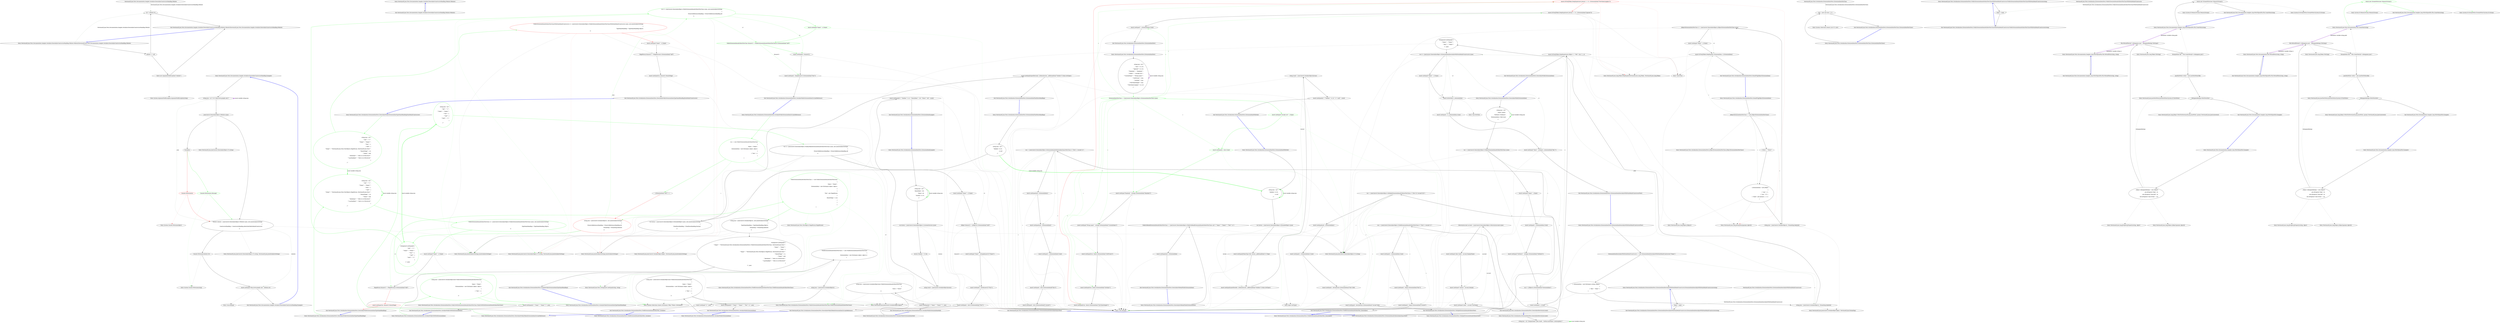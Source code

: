 digraph  {
n23 [label="Newtonsoft.Json.Tests.Documentation.Samples.Serializer.DeserializeConstructorHandling.Website", span=""];
n0 [label="Entry Newtonsoft.Json.Tests.Documentation.Samples.Serializer.DeserializeConstructorHandling.Website.Website()", span="47-47", cluster="Newtonsoft.Json.Tests.Documentation.Samples.Serializer.DeserializeConstructorHandling.Website.Website()"];
n1 [label="Exit Newtonsoft.Json.Tests.Documentation.Samples.Serializer.DeserializeConstructorHandling.Website.Website()", span="47-47", cluster="Newtonsoft.Json.Tests.Documentation.Samples.Serializer.DeserializeConstructorHandling.Website.Website()"];
n2 [label="Entry Newtonsoft.Json.Tests.Documentation.Samples.Serializer.DeserializeConstructorHandling.Website.Website(Newtonsoft.Json.Tests.Documentation.Samples.Serializer.DeserializeConstructorHandling.Website)", span="51-51", cluster="Newtonsoft.Json.Tests.Documentation.Samples.Serializer.DeserializeConstructorHandling.Website.Website(Newtonsoft.Json.Tests.Documentation.Samples.Serializer.DeserializeConstructorHandling.Website)"];
n3 [label="website == null", span="53-53", cluster="Newtonsoft.Json.Tests.Documentation.Samples.Serializer.DeserializeConstructorHandling.Website.Website(Newtonsoft.Json.Tests.Documentation.Samples.Serializer.DeserializeConstructorHandling.Website)"];
n5 [label="Url = website.Url", span="56-56", cluster="Newtonsoft.Json.Tests.Documentation.Samples.Serializer.DeserializeConstructorHandling.Website.Website(Newtonsoft.Json.Tests.Documentation.Samples.Serializer.DeserializeConstructorHandling.Website)"];
n4 [label="throw new ArgumentNullException(''website'');", span="54-54", cluster="Newtonsoft.Json.Tests.Documentation.Samples.Serializer.DeserializeConstructorHandling.Website.Website(Newtonsoft.Json.Tests.Documentation.Samples.Serializer.DeserializeConstructorHandling.Website)"];
n6 [label="Exit Newtonsoft.Json.Tests.Documentation.Samples.Serializer.DeserializeConstructorHandling.Website.Website(Newtonsoft.Json.Tests.Documentation.Samples.Serializer.DeserializeConstructorHandling.Website)", span="51-51", cluster="Newtonsoft.Json.Tests.Documentation.Samples.Serializer.DeserializeConstructorHandling.Website.Website(Newtonsoft.Json.Tests.Documentation.Samples.Serializer.DeserializeConstructorHandling.Website)"];
n7 [label="Entry System.ArgumentNullException.ArgumentNullException(string)", span="0-0", cluster="System.ArgumentNullException.ArgumentNullException(string)"];
n8 [label="Entry Newtonsoft.Json.Tests.Documentation.Samples.Serializer.DeserializeConstructorHandling.Example()", span="62-62", cluster="Newtonsoft.Json.Tests.Documentation.Samples.Serializer.DeserializeConstructorHandling.Example()"];
n9 [label="string json = @''{'Url':'http://www.google.com'}''", span="65-65", cluster="Newtonsoft.Json.Tests.Documentation.Samples.Serializer.DeserializeConstructorHandling.Example()"];
n10 [label="JsonConvert.DeserializeObject<Website>(json)", span="69-69", cluster="Newtonsoft.Json.Tests.Documentation.Samples.Serializer.DeserializeConstructorHandling.Example()"];
n13 [label="Website website = JsonConvert.DeserializeObject<Website>(json, new JsonSerializerSettings\r\n            {\r\n                ConstructorHandling = ConstructorHandling.AllowNonPublicDefaultConstructor\r\n            })", span="78-81", cluster="Newtonsoft.Json.Tests.Documentation.Samples.Serializer.DeserializeConstructorHandling.Example()"];
n11 [label=Exception, span="71-71", cluster="Newtonsoft.Json.Tests.Documentation.Samples.Serializer.DeserializeConstructorHandling.Example()"];
n17 [label="Entry Newtonsoft.Json.JsonConvert.DeserializeObject<T>(string)", span="739-739", cluster="Newtonsoft.Json.JsonConvert.DeserializeObject<T>(string)"];
n12 [label="Console.WriteLine(ex)", span="73-73", cluster="Newtonsoft.Json.Tests.Documentation.Samples.Serializer.DeserializeConstructorHandling.Example()", color=red, community=0];
n18 [label="Entry System.Console.WriteLine(object)", span="0-0", cluster="System.Console.WriteLine(object)"];
n14 [label="Console.WriteLine(website.Url)", span="83-83", cluster="Newtonsoft.Json.Tests.Documentation.Samples.Serializer.DeserializeConstructorHandling.Example()"];
n19 [label="Entry Newtonsoft.Json.JsonSerializerSettings.JsonSerializerSettings()", span="382-382", cluster="Newtonsoft.Json.JsonSerializerSettings.JsonSerializerSettings()"];
n20 [label="Entry Newtonsoft.Json.JsonConvert.DeserializeObject<T>(string, Newtonsoft.Json.JsonSerializerSettings)", span="802-802", cluster="Newtonsoft.Json.JsonConvert.DeserializeObject<T>(string, Newtonsoft.Json.JsonSerializerSettings)"];
n15 [label="Assert.AreEqual(''http://www.google.com'', website.Url)", span="87-87", cluster="Newtonsoft.Json.Tests.Documentation.Samples.Serializer.DeserializeConstructorHandling.Example()"];
n21 [label="Entry System.Console.WriteLine(string)", span="0-0", cluster="System.Console.WriteLine(string)"];
n16 [label="Exit Newtonsoft.Json.Tests.Documentation.Samples.Serializer.DeserializeConstructorHandling.Example()", span="62-62", cluster="Newtonsoft.Json.Tests.Documentation.Samples.Serializer.DeserializeConstructorHandling.Example()"];
n22 [label="Entry Unk.AreEqual", span="", cluster="Unk.AreEqual"];
d12 [label="Console.WriteLine(ex.Message)", span="73-73", cluster="Newtonsoft.Json.Tests.Documentation.Samples.Serializer.DeserializeConstructorHandling.Example()", color=green, community=0];
m0_35 [label="Entry Newtonsoft.Json.JsonSerializerSettings.JsonSerializerSettings()", span="359-359", cluster="Newtonsoft.Json.JsonSerializerSettings.JsonSerializerSettings()", file="JContainer.cs"];
m0_99 [label="Entry Newtonsoft.Json.Tests.Serialization.ExtensionDataTests.PublicNoWriteExtensionDataAttributeTestClass.PublicNoWriteExtensionDataAttributeTestClass()", span="298-298", cluster="Newtonsoft.Json.Tests.Serialization.ExtensionDataTests.PublicNoWriteExtensionDataAttributeTestClass.PublicNoWriteExtensionDataAttributeTestClass()", file="JContainer.cs"];
m0_58 [label="Entry Newtonsoft.Json.Linq.JObject.JObject()", span="87-87", cluster="Newtonsoft.Json.Linq.JObject.JObject()", file="JContainer.cs"];
m0_37 [label="Entry Newtonsoft.Json.Tests.Serialization.ExtensionDataTests.ExtensionDataExample()", span="135-135", cluster="Newtonsoft.Json.Tests.Serialization.ExtensionDataTests.ExtensionDataExample()", file="JContainer.cs"];
m0_38 [label="string json = @''{\r\n              'HourlyRate': 150,\r\n              'Hours': 40,\r\n              'TaxRate': 0.125\r\n            }''", span="137-141", cluster="Newtonsoft.Json.Tests.Serialization.ExtensionDataTests.ExtensionDataExample()", file="JContainer.cs"];
m0_39 [label="var invoice = JsonConvert.DeserializeObject<CustomerInvoice>(json)", span="143-143", cluster="Newtonsoft.Json.Tests.Serialization.ExtensionDataTests.ExtensionDataExample()", file="JContainer.cs"];
m0_40 [label="invoice.TaxRate = 0.15m", span="146-146", cluster="Newtonsoft.Json.Tests.Serialization.ExtensionDataTests.ExtensionDataExample()", file="JContainer.cs"];
m0_41 [label="string result = JsonConvert.SerializeObject(invoice)", span="148-148", cluster="Newtonsoft.Json.Tests.Serialization.ExtensionDataTests.ExtensionDataExample()", file="JContainer.cs"];
m0_42 [label="Assert.AreEqual(@''{''''TaxRate'''':0.15,''''HourlyRate'''':150,''''Hours'''':40}'', result)", span="155-155", cluster="Newtonsoft.Json.Tests.Serialization.ExtensionDataTests.ExtensionDataExample()", file="JContainer.cs"];
m0_43 [label="Exit Newtonsoft.Json.Tests.Serialization.ExtensionDataTests.ExtensionDataExample()", span="135-135", cluster="Newtonsoft.Json.Tests.Serialization.ExtensionDataTests.ExtensionDataExample()", file="JContainer.cs"];
m0_132 [label="Entry Newtonsoft.Json.Tests.Serialization.ExtensionDataTests.DeserializePublicExtensionDataTypeNamdHandlingNonDefaultConstructor()", span="472-472", cluster="Newtonsoft.Json.Tests.Serialization.ExtensionDataTests.DeserializePublicExtensionDataTypeNamdHandlingNonDefaultConstructor()", file="JContainer.cs"];
m0_133 [label="string json = @''{\r\n  ''''$id'''': ''''1'''',\r\n  ''''Name'''': ''''Name!'''',\r\n  ''''Test'''': 1,\r\n  ''''Self'''': {\r\n    ''''$type'''': ''''Newtonsoft.Json.Tests.TestObjects.WagePerson, Newtonsoft.Json.Tests'''',\r\n    ''''HourlyWage'''': 2.0,\r\n    ''''Name'''': null,\r\n    ''''BirthDate'''': ''''0001-01-01T00:00:00'''',\r\n    ''''LastModified'''': ''''0001-01-01T00:00:00''''\r\n  }\r\n}''", span="474-485", cluster="Newtonsoft.Json.Tests.Serialization.ExtensionDataTests.DeserializePublicExtensionDataTypeNamdHandlingNonDefaultConstructor()", file="JContainer.cs", color=green, community=0];
m0_134 [label="PublicExtensionDataAttributeTestClassWithNonDefaultConstructor c2 = JsonConvert.DeserializeObject<PublicExtensionDataAttributeTestClassWithNonDefaultConstructor>(json, new JsonSerializerSettings\r\n            {\r\n                TypeNameHandling = TypeNameHandling.Objects\r\n            })", span="487-490", cluster="Newtonsoft.Json.Tests.Serialization.ExtensionDataTests.DeserializePublicExtensionDataTypeNamdHandlingNonDefaultConstructor()", color=red, community=0, file="JContainer.cs"];
m0_135 [label="Assert.AreEqual(''Name!'', c2.Name)", span="492-492", cluster="Newtonsoft.Json.Tests.Serialization.ExtensionDataTests.DeserializePublicExtensionDataTypeNamdHandlingNonDefaultConstructor()", file="JContainer.cs"];
m0_136 [label="WagePerson bizzaroC2 = (WagePerson)c2.ExtensionData[''Self'']", span="494-494", cluster="Newtonsoft.Json.Tests.Serialization.ExtensionDataTests.DeserializePublicExtensionDataTypeNamdHandlingNonDefaultConstructor()", file="JContainer.cs"];
m0_137 [label="Assert.AreEqual(2m, bizzaroC2.HourlyWage)", span="496-496", cluster="Newtonsoft.Json.Tests.Serialization.ExtensionDataTests.DeserializePublicExtensionDataTypeNamdHandlingNonDefaultConstructor()", file="JContainer.cs"];
m0_138 [label="Exit Newtonsoft.Json.Tests.Serialization.ExtensionDataTests.DeserializePublicExtensionDataTypeNamdHandlingNonDefaultConstructor()", span="472-472", cluster="Newtonsoft.Json.Tests.Serialization.ExtensionDataTests.DeserializePublicExtensionDataTypeNamdHandlingNonDefaultConstructor()", file="JContainer.cs"];
m0_20 [label="Entry Newtonsoft.Json.Tests.Serialization.ExtensionDataTests.ExtensionDataWithNull()", span="81-81", cluster="Newtonsoft.Json.Tests.Serialization.ExtensionDataTests.ExtensionDataWithNull()", file="JContainer.cs"];
m0_21 [label="string json = @''{\r\n              'TaxRate': 0.125,\r\n              'a':null\r\n            }''", span="83-86", cluster="Newtonsoft.Json.Tests.Serialization.ExtensionDataTests.ExtensionDataWithNull()", file="JContainer.cs"];
m0_22 [label="var invoice = JsonConvert.DeserializeObject<ExtendedObject>(json)", span="88-88", cluster="Newtonsoft.Json.Tests.Serialization.ExtensionDataTests.ExtensionDataWithNull()", file="JContainer.cs"];
m0_23 [label="Assert.AreEqual(JTokenType.Null, invoice._additionalData[''a''].Type)", span="90-90", cluster="Newtonsoft.Json.Tests.Serialization.ExtensionDataTests.ExtensionDataWithNull()", file="JContainer.cs"];
m0_24 [label="Assert.AreEqual(typeof(double), ((JValue)invoice._additionalData[''TaxRate'']).Value.GetType())", span="91-91", cluster="Newtonsoft.Json.Tests.Serialization.ExtensionDataTests.ExtensionDataWithNull()", file="JContainer.cs"];
m0_25 [label="string result = JsonConvert.SerializeObject(invoice)", span="93-93", cluster="Newtonsoft.Json.Tests.Serialization.ExtensionDataTests.ExtensionDataWithNull()", file="JContainer.cs"];
m0_26 [label="Assert.AreEqual(@''{''''TaxRate'''':0.125,''''a'''':null}'', result)", span="95-95", cluster="Newtonsoft.Json.Tests.Serialization.ExtensionDataTests.ExtensionDataWithNull()", file="JContainer.cs"];
m0_27 [label="Exit Newtonsoft.Json.Tests.Serialization.ExtensionDataTests.ExtensionDataWithNull()", span="81-81", cluster="Newtonsoft.Json.Tests.Serialization.ExtensionDataTests.ExtensionDataWithNull()", file="JContainer.cs"];
m0_91 [label="Entry Newtonsoft.Json.Tests.Serialization.ExtensionDataTests.SerializePublicExtensionDataNull()", span="342-342", cluster="Newtonsoft.Json.Tests.Serialization.ExtensionDataTests.SerializePublicExtensionDataNull()", file="JContainer.cs"];
m0_92 [label="string json = JsonConvert.SerializeObject(new PublicExtensionDataAttributeTestClass\r\n            {\r\n                Name = ''Name!''\r\n            })", span="344-347", cluster="Newtonsoft.Json.Tests.Serialization.ExtensionDataTests.SerializePublicExtensionDataNull()", file="JContainer.cs"];
m0_93 [label="Assert.AreEqual(@''{''''Name'''':''''Name!''''}'', json)", span="349-349", cluster="Newtonsoft.Json.Tests.Serialization.ExtensionDataTests.SerializePublicExtensionDataNull()", file="JContainer.cs"];
m0_94 [label="Exit Newtonsoft.Json.Tests.Serialization.ExtensionDataTests.SerializePublicExtensionDataNull()", span="342-342", cluster="Newtonsoft.Json.Tests.Serialization.ExtensionDataTests.SerializePublicExtensionDataNull()", file="JContainer.cs"];
m0_59 [label="Entry Newtonsoft.Json.Linq.JArray.JArray(params object[])", span="82-82", cluster="Newtonsoft.Json.Linq.JArray.JArray(params object[])", file="JContainer.cs"];
m0_125 [label="Entry Newtonsoft.Json.Tests.Serialization.ExtensionDataTests.DeserializePublicExtensionDataTypeNamdHandling()", span="444-444", cluster="Newtonsoft.Json.Tests.Serialization.ExtensionDataTests.DeserializePublicExtensionDataTypeNamdHandling()", file="JContainer.cs"];
m0_126 [label="string json = @''{\r\n  ''''$id'''': ''''1'''',\r\n  ''''Name'''': ''''Name!'''',\r\n  ''''Test'''': 1,\r\n  ''''Self'''': {\r\n    ''''$type'''': ''''Newtonsoft.Json.Tests.TestObjects.WagePerson, Newtonsoft.Json.Tests'''',\r\n    ''''HourlyWage'''': 2.0,\r\n    ''''Name'''': null,\r\n    ''''BirthDate'''': ''''0001-01-01T00:00:00'''',\r\n    ''''LastModified'''': ''''0001-01-01T00:00:00''''\r\n  }\r\n}''", span="446-457", cluster="Newtonsoft.Json.Tests.Serialization.ExtensionDataTests.DeserializePublicExtensionDataTypeNamdHandling()", color=green, community=0, file="JContainer.cs"];
m0_127 [label="PublicExtensionDataAttributeTestClass c2 = JsonConvert.DeserializeObject<PublicExtensionDataAttributeTestClass>(json, new JsonSerializerSettings\r\n            {\r\n                TypeNameHandling = TypeNameHandling.Objects\r\n            })", span="459-462", cluster="Newtonsoft.Json.Tests.Serialization.ExtensionDataTests.DeserializePublicExtensionDataTypeNamdHandling()", file="JContainer.cs", color=green, community=0];
m0_128 [label="Assert.AreEqual(''Name!'', c2.Name)", span="464-464", cluster="Newtonsoft.Json.Tests.Serialization.ExtensionDataTests.DeserializePublicExtensionDataTypeNamdHandling()", file="JContainer.cs"];
m0_129 [label="WagePerson bizzaroC2 = (WagePerson)c2.ExtensionData[''Self'']", span="466-466", cluster="Newtonsoft.Json.Tests.Serialization.ExtensionDataTests.DeserializePublicExtensionDataTypeNamdHandling()", file="JContainer.cs"];
m0_130 [label="Assert.AreEqual(2m, bizzaroC2.HourlyWage)", span="468-468", cluster="Newtonsoft.Json.Tests.Serialization.ExtensionDataTests.DeserializePublicExtensionDataTypeNamdHandling()", color=red, community=0, file="JContainer.cs"];
m0_131 [label="Exit Newtonsoft.Json.Tests.Serialization.ExtensionDataTests.DeserializePublicExtensionDataTypeNamdHandling()", span="444-444", cluster="Newtonsoft.Json.Tests.Serialization.ExtensionDataTests.DeserializePublicExtensionDataTypeNamdHandling()", file="JContainer.cs"];
m0_139 [label="Entry Newtonsoft.Json.Tests.Serialization.ExtensionDataTests.SerializePublicExtensionDataTypeNamdHandling()", span="500-500", cluster="Newtonsoft.Json.Tests.Serialization.ExtensionDataTests.SerializePublicExtensionDataTypeNamdHandling()", file="JContainer.cs"];
m0_140 [label="PublicExtensionDataAttributeTestClass c = new PublicExtensionDataAttributeTestClass\r\n            {\r\n                Name = ''Name!'',\r\n                ExtensionData = new Dictionary<object, object>\r\n                {\r\n                    {\r\n                        ''Test'', new WagePerson\r\n                        {\r\n                            HourlyWage = 2.1m\r\n                        }\r\n                    }\r\n                }\r\n            }", span="502-514", cluster="Newtonsoft.Json.Tests.Serialization.ExtensionDataTests.SerializePublicExtensionDataTypeNamdHandling()", file="JContainer.cs", color=green, community=0];
m0_141 [label="string json = JsonConvert.SerializeObject(c, new JsonSerializerSettings\r\n            {\r\n                TypeNameHandling = TypeNameHandling.Objects,\r\n                Formatting = Formatting.Indented\r\n            })", span="516-520", cluster="Newtonsoft.Json.Tests.Serialization.ExtensionDataTests.SerializePublicExtensionDataTypeNamdHandling()", file="JContainer.cs"];
m0_142 [label="StringAssert.AreEqual(@''{\r\n  ''''$type'''': ''''Newtonsoft.Json.Tests.Serialization.ExtensionDataTests+PublicExtensionDataAttributeTestClass, Newtonsoft.Json.Tests'''',\r\n  ''''Name'''': ''''Name!'''',\r\n  ''''Test'''': {\r\n    ''''$type'''': ''''Newtonsoft.Json.Tests.TestObjects.WagePerson, Newtonsoft.Json.Tests'''',\r\n    ''''HourlyWage'''': 2.1,\r\n    ''''Name'''': null,\r\n    ''''BirthDate'''': ''''0001-01-01T00:00:00'''',\r\n    ''''LastModified'''': ''''0001-01-01T00:00:00''''\r\n  }\r\n}'', json)", span="522-532", cluster="Newtonsoft.Json.Tests.Serialization.ExtensionDataTests.SerializePublicExtensionDataTypeNamdHandling()", file="JContainer.cs"];
m0_143 [label="Exit Newtonsoft.Json.Tests.Serialization.ExtensionDataTests.SerializePublicExtensionDataTypeNamdHandling()", span="500-500", cluster="Newtonsoft.Json.Tests.Serialization.ExtensionDataTests.SerializePublicExtensionDataTypeNamdHandling()", file="JContainer.cs"];
m0_95 [label="Entry Newtonsoft.Json.Tests.Serialization.ExtensionDataTests.SerializePublicNoWriteExtensionData()", span="353-353", cluster="Newtonsoft.Json.Tests.Serialization.ExtensionDataTests.SerializePublicNoWriteExtensionData()", file="JContainer.cs"];
m0_96 [label="string json = JsonConvert.SerializeObject(new PublicNoWriteExtensionDataAttributeTestClass\r\n            {\r\n                Name = ''Name!'',\r\n                ExtensionData = new Dictionary<object, object>\r\n                {\r\n                    { ''Test'', 1 }\r\n                }\r\n            })", span="355-362", cluster="Newtonsoft.Json.Tests.Serialization.ExtensionDataTests.SerializePublicNoWriteExtensionData()", color=green, community=0, file="JContainer.cs"];
m0_97 [label="Assert.AreEqual(@''{''''Name'''':''''Name!''''}'', json)", span="364-364", cluster="Newtonsoft.Json.Tests.Serialization.ExtensionDataTests.SerializePublicNoWriteExtensionData()", file="JContainer.cs"];
m0_98 [label="Exit Newtonsoft.Json.Tests.Serialization.ExtensionDataTests.SerializePublicNoWriteExtensionData()", span="353-353", cluster="Newtonsoft.Json.Tests.Serialization.ExtensionDataTests.SerializePublicNoWriteExtensionData()", file="JContainer.cs"];
m0_30 [label="Entry Newtonsoft.Json.Tests.Serialization.ExtensionDataTests.ExtensionDataFloatParseHandling()", span="99-99", cluster="Newtonsoft.Json.Tests.Serialization.ExtensionDataTests.ExtensionDataFloatParseHandling()", file="JContainer.cs"];
m0_31 [label="string json = @''{\r\n              'TaxRate': 0.125,\r\n              'a':null\r\n            }''", span="101-104", cluster="Newtonsoft.Json.Tests.Serialization.ExtensionDataTests.ExtensionDataFloatParseHandling()", file="JContainer.cs"];
m0_32 [label="var invoice = JsonConvert.DeserializeObject<ExtendedObject>(json, new JsonSerializerSettings\r\n            {\r\n                FloatParseHandling = FloatParseHandling.Decimal\r\n            })", span="106-109", cluster="Newtonsoft.Json.Tests.Serialization.ExtensionDataTests.ExtensionDataFloatParseHandling()", file="JContainer.cs"];
m0_33 [label="Assert.AreEqual(typeof(decimal), ((JValue)invoice._additionalData[''TaxRate'']).Value.GetType())", span="111-111", cluster="Newtonsoft.Json.Tests.Serialization.ExtensionDataTests.ExtensionDataFloatParseHandling()", file="JContainer.cs"];
m0_34 [label="Exit Newtonsoft.Json.Tests.Serialization.ExtensionDataTests.ExtensionDataFloatParseHandling()", span="99-99", cluster="Newtonsoft.Json.Tests.Serialization.ExtensionDataTests.ExtensionDataFloatParseHandling()", file="JContainer.cs"];
m0_47 [label="Entry System.Collections.Generic.List<T>.List()", span="0-0", cluster="System.Collections.Generic.List<T>.List()", file="JContainer.cs"];
m0_174 [label="Entry Newtonsoft.Json.Tests.Serialization.ExtensionDataTests.ExtensionDataAttributesInheritanceTest()", span="593-593", cluster="Newtonsoft.Json.Tests.Serialization.ExtensionDataTests.ExtensionDataAttributesInheritanceTest()", file="JContainer.cs"];
m0_175 [label="var c = JsonConvert.DeserializeObject<ExtensionDataAttributesInheritanceTestClass>(''{'first':1,'second':2}'')", span="595-595", cluster="Newtonsoft.Json.Tests.Serialization.ExtensionDataTests.ExtensionDataAttributesInheritanceTest()", file="JContainer.cs"];
m0_176 [label="Assert.AreEqual(null, c.ExtensionData1)", span="597-597", cluster="Newtonsoft.Json.Tests.Serialization.ExtensionDataTests.ExtensionDataAttributesInheritanceTest()", file="JContainer.cs"];
m0_177 [label="Assert.AreEqual(null, c.ExtensionData2)", span="598-598", cluster="Newtonsoft.Json.Tests.Serialization.ExtensionDataTests.ExtensionDataAttributesInheritanceTest()", file="JContainer.cs"];
m0_178 [label="Assert.AreEqual(2, c.ExtensionData0.Count)", span="599-599", cluster="Newtonsoft.Json.Tests.Serialization.ExtensionDataTests.ExtensionDataAttributesInheritanceTest()", file="JContainer.cs"];
m0_179 [label="Assert.AreEqual(1, (int)c.ExtensionData0[''first''])", span="600-600", cluster="Newtonsoft.Json.Tests.Serialization.ExtensionDataTests.ExtensionDataAttributesInheritanceTest()", file="JContainer.cs"];
m0_180 [label="Assert.AreEqual(2, (int)c.ExtensionData0[''second''])", span="601-601", cluster="Newtonsoft.Json.Tests.Serialization.ExtensionDataTests.ExtensionDataAttributesInheritanceTest()", file="JContainer.cs"];
m0_181 [label="Exit Newtonsoft.Json.Tests.Serialization.ExtensionDataTests.ExtensionDataAttributesInheritanceTest()", span="593-593", cluster="Newtonsoft.Json.Tests.Serialization.ExtensionDataTests.ExtensionDataAttributesInheritanceTest()", file="JContainer.cs"];
m0_61 [label="Entry Unk.IsTrue", span="", cluster="Unk.IsTrue", file="JContainer.cs"];
m0_48 [label="Entry Newtonsoft.Json.Tests.Serialization.ExtensionDataTests.RoundTripJObjectExtensionData()", span="196-196", cluster="Newtonsoft.Json.Tests.Serialization.ExtensionDataTests.RoundTripJObjectExtensionData()", file="JContainer.cs"];
m0_49 [label="JObjectExtensionDataTestClass c = new JObjectExtensionDataTestClass()", span="198-198", cluster="Newtonsoft.Json.Tests.Serialization.ExtensionDataTests.RoundTripJObjectExtensionData()", file="JContainer.cs"];
m0_50 [label="c.Name = ''Name!''", span="199-199", cluster="Newtonsoft.Json.Tests.Serialization.ExtensionDataTests.RoundTripJObjectExtensionData()", file="JContainer.cs"];
m0_51 [label="c.ExtensionData = new JObject\r\n            {\r\n                { ''one'', 1 },\r\n                { ''two'', ''II'' },\r\n                { ''three'', new JArray(1, 1, 1) }\r\n            }", span="200-205", cluster="Newtonsoft.Json.Tests.Serialization.ExtensionDataTests.RoundTripJObjectExtensionData()", file="JContainer.cs"];
m0_52 [label="string json = JsonConvert.SerializeObject(c, Formatting.Indented)", span="207-207", cluster="Newtonsoft.Json.Tests.Serialization.ExtensionDataTests.RoundTripJObjectExtensionData()", file="JContainer.cs"];
m0_55 [label="Assert.IsTrue(JToken.DeepEquals(c.ExtensionData, c2.ExtensionData))", span="212-212", cluster="Newtonsoft.Json.Tests.Serialization.ExtensionDataTests.RoundTripJObjectExtensionData()", file="JContainer.cs"];
m0_53 [label="JObjectExtensionDataTestClass c2 = JsonConvert.DeserializeObject<JObjectExtensionDataTestClass>(json)", span="209-209", cluster="Newtonsoft.Json.Tests.Serialization.ExtensionDataTests.RoundTripJObjectExtensionData()", file="JContainer.cs"];
m0_54 [label="Assert.AreEqual(''Name!'', c2.Name)", span="211-211", cluster="Newtonsoft.Json.Tests.Serialization.ExtensionDataTests.RoundTripJObjectExtensionData()", file="JContainer.cs"];
m0_56 [label="Exit Newtonsoft.Json.Tests.Serialization.ExtensionDataTests.RoundTripJObjectExtensionData()", span="196-196", cluster="Newtonsoft.Json.Tests.Serialization.ExtensionDataTests.RoundTripJObjectExtensionData()", file="JContainer.cs"];
m0_144 [label="Entry Newtonsoft.Json.Tests.TestObjects.WagePerson.WagePerson()", span="27-27", cluster="Newtonsoft.Json.Tests.TestObjects.WagePerson.WagePerson()", file="JContainer.cs"];
m0_160 [label="Entry Newtonsoft.Json.Tests.Serialization.ExtensionDataTests.FieldExtensionDataAttributeTestClass.FieldExtensionDataAttributeTestClass()", span="263-263", cluster="Newtonsoft.Json.Tests.Serialization.ExtensionDataTests.FieldExtensionDataAttributeTestClass.FieldExtensionDataAttributeTestClass()", file="JContainer.cs"];
m0_76 [label="Entry Newtonsoft.Json.Tests.Serialization.ExtensionDataTests.PublicExtensionDataAttributeTestClassWithNonDefaultConstructor.PublicExtensionDataAttributeTestClassWithNonDefaultConstructor(string)", span="281-281", cluster="Newtonsoft.Json.Tests.Serialization.ExtensionDataTests.PublicExtensionDataAttributeTestClassWithNonDefaultConstructor.PublicExtensionDataAttributeTestClassWithNonDefaultConstructor(string)", file="JContainer.cs"];
m0_77 [label="Name = name", span="283-283", cluster="Newtonsoft.Json.Tests.Serialization.ExtensionDataTests.PublicExtensionDataAttributeTestClassWithNonDefaultConstructor.PublicExtensionDataAttributeTestClassWithNonDefaultConstructor(string)", file="JContainer.cs"];
m0_78 [label="Exit Newtonsoft.Json.Tests.Serialization.ExtensionDataTests.PublicExtensionDataAttributeTestClassWithNonDefaultConstructor.PublicExtensionDataAttributeTestClassWithNonDefaultConstructor(string)", span="281-281", cluster="Newtonsoft.Json.Tests.Serialization.ExtensionDataTests.PublicExtensionDataAttributeTestClassWithNonDefaultConstructor.PublicExtensionDataAttributeTestClassWithNonDefaultConstructor(string)", file="JContainer.cs"];
m0_14 [label="Entry System.Collections.Generic.Dictionary<TKey, TValue>.Dictionary()", span="0-0", cluster="System.Collections.Generic.Dictionary<TKey, TValue>.Dictionary()", file="JContainer.cs"];
m0_18 [label="Entry Unk.AreEqual", span="", cluster="Unk.AreEqual", file="JContainer.cs"];
m0_155 [label="Entry Newtonsoft.Json.Tests.Serialization.ExtensionDataTests.FieldExtensionDataAttributeTest_Serialize()", span="559-559", cluster="Newtonsoft.Json.Tests.Serialization.ExtensionDataTests.FieldExtensionDataAttributeTest_Serialize()", file="JContainer.cs"];
m0_156 [label="FieldExtensionDataAttributeTestClass c = new FieldExtensionDataAttributeTestClass\r\n            {\r\n                ExtensionData = new Dictionary<object, object>()\r\n            }", span="561-564", cluster="Newtonsoft.Json.Tests.Serialization.ExtensionDataTests.FieldExtensionDataAttributeTest_Serialize()", file="JContainer.cs"];
m0_157 [label="string json = JsonConvert.SerializeObject(c)", span="566-566", cluster="Newtonsoft.Json.Tests.Serialization.ExtensionDataTests.FieldExtensionDataAttributeTest_Serialize()", file="JContainer.cs"];
m0_158 [label="Assert.AreEqual(''{}'', json)", span="568-568", cluster="Newtonsoft.Json.Tests.Serialization.ExtensionDataTests.FieldExtensionDataAttributeTest_Serialize()", file="JContainer.cs"];
m0_159 [label="Exit Newtonsoft.Json.Tests.Serialization.ExtensionDataTests.FieldExtensionDataAttributeTest_Serialize()", span="559-559", cluster="Newtonsoft.Json.Tests.Serialization.ExtensionDataTests.FieldExtensionDataAttributeTest_Serialize()", file="JContainer.cs"];
m0_86 [label="Entry Newtonsoft.Json.Tests.Serialization.ExtensionDataTests.SerializePublicExtensionData()", span="327-327", cluster="Newtonsoft.Json.Tests.Serialization.ExtensionDataTests.SerializePublicExtensionData()", file="JContainer.cs"];
m0_87 [label="string json = JsonConvert.SerializeObject(new PublicExtensionDataAttributeTestClass\r\n            {\r\n                Name = ''Name!'',\r\n                ExtensionData = new Dictionary<object, object>\r\n                {\r\n                    { ''Test'', 1 }\r\n                }\r\n            })", span="329-336", cluster="Newtonsoft.Json.Tests.Serialization.ExtensionDataTests.SerializePublicExtensionData()", file="JContainer.cs"];
m0_88 [label="Assert.AreEqual(@''{''''Name'''':''''Name!'''',''''Test'''':1}'', json)", span="338-338", cluster="Newtonsoft.Json.Tests.Serialization.ExtensionDataTests.SerializePublicExtensionData()", file="JContainer.cs"];
m0_89 [label="Exit Newtonsoft.Json.Tests.Serialization.ExtensionDataTests.SerializePublicExtensionData()", span="327-327", cluster="Newtonsoft.Json.Tests.Serialization.ExtensionDataTests.SerializePublicExtensionData()", file="JContainer.cs"];
m0_15 [label="Entry Newtonsoft.Json.JsonConvert.SerializeObject(object, Newtonsoft.Json.Formatting)", span="525-525", cluster="Newtonsoft.Json.JsonConvert.SerializeObject(object, Newtonsoft.Json.Formatting)", file="JContainer.cs"];
m0_100 [label="Entry Newtonsoft.Json.Tests.Serialization.ExtensionDataTests.DeserializeNoReadPublicExtensionData()", span="368-368", cluster="Newtonsoft.Json.Tests.Serialization.ExtensionDataTests.DeserializeNoReadPublicExtensionData()", file="JContainer.cs"];
m0_101 [label="PublicNoReadExtensionDataAttributeTestClass c = JsonConvert.DeserializeObject<PublicNoReadExtensionDataAttributeTestClass>(@''{''''Name'''':''''Name!'''',''''Test'''':1}'')", span="370-370", cluster="Newtonsoft.Json.Tests.Serialization.ExtensionDataTests.DeserializeNoReadPublicExtensionData()", file="JContainer.cs"];
m0_102 [label="Assert.AreEqual(null, c.ExtensionData)", span="372-372", cluster="Newtonsoft.Json.Tests.Serialization.ExtensionDataTests.DeserializeNoReadPublicExtensionData()", file="JContainer.cs"];
m0_103 [label="Exit Newtonsoft.Json.Tests.Serialization.ExtensionDataTests.DeserializeNoReadPublicExtensionData()", span="368-368", cluster="Newtonsoft.Json.Tests.Serialization.ExtensionDataTests.DeserializeNoReadPublicExtensionData()", file="JContainer.cs"];
m0_104 [label="Entry Newtonsoft.Json.Tests.Serialization.ExtensionDataTests.SerializePublicExtensionDataCircularReference()", span="376-376", cluster="Newtonsoft.Json.Tests.Serialization.ExtensionDataTests.SerializePublicExtensionDataCircularReference()", file="JContainer.cs"];
m0_105 [label="var c = new PublicExtensionDataAttributeTestClass\r\n            {\r\n                Name = ''Name!'',\r\n                ExtensionData = new Dictionary<object, object>\r\n                {\r\n                    { ''Test'', 1 }\r\n                }\r\n            }", span="378-385", cluster="Newtonsoft.Json.Tests.Serialization.ExtensionDataTests.SerializePublicExtensionDataCircularReference()", file="JContainer.cs", color=green, community=0];
m0_106 [label="c.ExtensionData[''Self''] = c", span="386-386", cluster="Newtonsoft.Json.Tests.Serialization.ExtensionDataTests.SerializePublicExtensionDataCircularReference()", file="JContainer.cs"];
m0_107 [label="string json = JsonConvert.SerializeObject(c, new JsonSerializerSettings\r\n            {\r\n                PreserveReferencesHandling = PreserveReferencesHandling.All,\r\n                Formatting = Formatting.Indented\r\n            })", span="388-392", cluster="Newtonsoft.Json.Tests.Serialization.ExtensionDataTests.SerializePublicExtensionDataCircularReference()", color=red, community=0, file="JContainer.cs"];
m0_108 [label="StringAssert.AreEqual(@''{\r\n  ''''$id'''': ''''1'''',\r\n  ''''Name'''': ''''Name!'''',\r\n  ''''Test'''': 1,\r\n  ''''Self'''': {\r\n    ''''$ref'''': ''''1''''\r\n  }\r\n}'', json)", span="394-401", cluster="Newtonsoft.Json.Tests.Serialization.ExtensionDataTests.SerializePublicExtensionDataCircularReference()", color=green, community=0, file="JContainer.cs"];
m0_109 [label="var c2 = JsonConvert.DeserializeObject<PublicExtensionDataAttributeTestClass>(json, new JsonSerializerSettings\r\n            {\r\n                PreserveReferencesHandling = PreserveReferencesHandling.All\r\n            })", span="403-406", cluster="Newtonsoft.Json.Tests.Serialization.ExtensionDataTests.SerializePublicExtensionDataCircularReference()", file="JContainer.cs", color=green, community=0];
m0_110 [label="Assert.AreEqual(''Name!'', c2.Name)", span="408-408", cluster="Newtonsoft.Json.Tests.Serialization.ExtensionDataTests.SerializePublicExtensionDataCircularReference()", color=green, community=0, file="JContainer.cs"];
m0_111 [label="PublicExtensionDataAttributeTestClass bizzaroC2 = (PublicExtensionDataAttributeTestClass)c2.ExtensionData[''Self'']", span="410-410", cluster="Newtonsoft.Json.Tests.Serialization.ExtensionDataTests.SerializePublicExtensionDataCircularReference()", file="JContainer.cs", color=green, community=0];
m0_112 [label="Assert.AreEqual(c2, bizzaroC2)", span="412-412", cluster="Newtonsoft.Json.Tests.Serialization.ExtensionDataTests.SerializePublicExtensionDataCircularReference()", file="JContainer.cs"];
m0_113 [label="Assert.AreEqual(1, (long)bizzaroC2.ExtensionData[''Test''])", span="413-413", cluster="Newtonsoft.Json.Tests.Serialization.ExtensionDataTests.SerializePublicExtensionDataCircularReference()", file="JContainer.cs"];
m0_114 [label="Exit Newtonsoft.Json.Tests.Serialization.ExtensionDataTests.SerializePublicExtensionDataCircularReference()", span="376-376", cluster="Newtonsoft.Json.Tests.Serialization.ExtensionDataTests.SerializePublicExtensionDataCircularReference()", file="JContainer.cs"];
m0_29 [label="Entry Newtonsoft.Json.JsonConvert.SerializeObject(object)", span="512-512", cluster="Newtonsoft.Json.JsonConvert.SerializeObject(object)", file="JContainer.cs"];
m0_57 [label="Entry Newtonsoft.Json.Tests.Serialization.ExtensionDataTests.JObjectExtensionDataTestClass.JObjectExtensionDataTestClass()", span="187-187", cluster="Newtonsoft.Json.Tests.Serialization.ExtensionDataTests.JObjectExtensionDataTestClass.JObjectExtensionDataTestClass()", file="JContainer.cs"];
m0_17 [label="Entry Newtonsoft.Json.JsonConvert.DeserializeObject<T>(string)", span="739-739", cluster="Newtonsoft.Json.JsonConvert.DeserializeObject<T>(string)", file="JContainer.cs"];
m0_19 [label="Entry Unk.IsNotNull", span="", cluster="Unk.IsNotNull", file="JContainer.cs"];
m0_145 [label="Entry Newtonsoft.Json.Tests.Serialization.ExtensionDataTests.DeserializePublicExtensionData()", span="536-536", cluster="Newtonsoft.Json.Tests.Serialization.ExtensionDataTests.DeserializePublicExtensionData()", file="JContainer.cs"];
m0_146 [label="string json = @''{\r\n  'Name':'Name!',\r\n  'NoMatch':'NoMatch!',\r\n  'ExtensionData':{'HAI':true}\r\n}''", span="538-542", cluster="Newtonsoft.Json.Tests.Serialization.ExtensionDataTests.DeserializePublicExtensionData()", file="JContainer.cs"];
m0_147 [label="var c = JsonConvert.DeserializeObject<PublicExtensionDataAttributeTestClass>(json)", span="544-544", cluster="Newtonsoft.Json.Tests.Serialization.ExtensionDataTests.DeserializePublicExtensionData()", file="JContainer.cs"];
m0_148 [label="Assert.AreEqual(''Name!'', c.Name)", span="546-546", cluster="Newtonsoft.Json.Tests.Serialization.ExtensionDataTests.DeserializePublicExtensionData()", file="JContainer.cs"];
m0_149 [label="Assert.AreEqual(2, c.ExtensionData.Count)", span="547-547", cluster="Newtonsoft.Json.Tests.Serialization.ExtensionDataTests.DeserializePublicExtensionData()", file="JContainer.cs"];
m0_150 [label="Assert.AreEqual(''NoMatch!'', (string)c.ExtensionData[''NoMatch''])", span="549-549", cluster="Newtonsoft.Json.Tests.Serialization.ExtensionDataTests.DeserializePublicExtensionData()", file="JContainer.cs"];
m0_151 [label="var o = (JObject)c.ExtensionData[''ExtensionData'']", span="553-553", cluster="Newtonsoft.Json.Tests.Serialization.ExtensionDataTests.DeserializePublicExtensionData()", file="JContainer.cs"];
m0_152 [label="Assert.AreEqual(1, o.Count)", span="554-554", cluster="Newtonsoft.Json.Tests.Serialization.ExtensionDataTests.DeserializePublicExtensionData()", file="JContainer.cs"];
m0_153 [label="Assert.IsTrue(JToken.DeepEquals(new JObject { { ''HAI'', true } }, o))", span="555-555", cluster="Newtonsoft.Json.Tests.Serialization.ExtensionDataTests.DeserializePublicExtensionData()", file="JContainer.cs"];
m0_154 [label="Exit Newtonsoft.Json.Tests.Serialization.ExtensionDataTests.DeserializePublicExtensionData()", span="536-536", cluster="Newtonsoft.Json.Tests.Serialization.ExtensionDataTests.DeserializePublicExtensionData()", file="JContainer.cs"];
m0_3 [label="Entry Newtonsoft.Json.Tests.Serialization.ExtensionDataTests.ExtensionDataDeserializeWithNonDefaultConstructorTest()", span="57-57", cluster="Newtonsoft.Json.Tests.Serialization.ExtensionDataTests.ExtensionDataDeserializeWithNonDefaultConstructorTest()", file="JContainer.cs"];
m0_4 [label="ExtensionDataDeserializeWithNonDefaultConstructor c = new ExtensionDataDeserializeWithNonDefaultConstructor(''Name!'')", span="59-59", cluster="Newtonsoft.Json.Tests.Serialization.ExtensionDataTests.ExtensionDataDeserializeWithNonDefaultConstructorTest()", file="JContainer.cs"];
m0_5 [label="c._extensionData = new Dictionary<string, JToken>\r\n            {\r\n                { ''Key!'', ''Value!'' }\r\n            }", span="60-63", cluster="Newtonsoft.Json.Tests.Serialization.ExtensionDataTests.ExtensionDataDeserializeWithNonDefaultConstructorTest()", file="JContainer.cs"];
m0_6 [label="string json = JsonConvert.SerializeObject(c, Formatting.Indented)", span="65-65", cluster="Newtonsoft.Json.Tests.Serialization.ExtensionDataTests.ExtensionDataDeserializeWithNonDefaultConstructorTest()", file="JContainer.cs"];
m0_7 [label="StringAssert.AreEqual(@''{\r\n  ''''Name'''': ''''Name!'''',\r\n  ''''Key!'''': ''''Value!''''\r\n}'', json)", span="67-70", cluster="Newtonsoft.Json.Tests.Serialization.ExtensionDataTests.ExtensionDataDeserializeWithNonDefaultConstructorTest()", file="JContainer.cs"];
m0_8 [label="var c2 = JsonConvert.DeserializeObject<ExtensionDataDeserializeWithNonDefaultConstructor>(json)", span="72-72", cluster="Newtonsoft.Json.Tests.Serialization.ExtensionDataTests.ExtensionDataDeserializeWithNonDefaultConstructorTest()", file="JContainer.cs"];
m0_9 [label="Assert.AreEqual(''Name!'', c2.Name)", span="74-74", cluster="Newtonsoft.Json.Tests.Serialization.ExtensionDataTests.ExtensionDataDeserializeWithNonDefaultConstructorTest()", file="JContainer.cs"];
m0_10 [label="Assert.IsNotNull(c2._extensionData)", span="75-75", cluster="Newtonsoft.Json.Tests.Serialization.ExtensionDataTests.ExtensionDataDeserializeWithNonDefaultConstructorTest()", file="JContainer.cs"];
m0_11 [label="Assert.AreEqual(1, c2._extensionData.Count)", span="76-76", cluster="Newtonsoft.Json.Tests.Serialization.ExtensionDataTests.ExtensionDataDeserializeWithNonDefaultConstructorTest()", file="JContainer.cs"];
m0_12 [label="Assert.AreEqual(''Value!'', (string)c2._extensionData[''Key!''])", span="77-77", cluster="Newtonsoft.Json.Tests.Serialization.ExtensionDataTests.ExtensionDataDeserializeWithNonDefaultConstructorTest()", file="JContainer.cs"];
m0_13 [label="Exit Newtonsoft.Json.Tests.Serialization.ExtensionDataTests.ExtensionDataDeserializeWithNonDefaultConstructorTest()", span="57-57", cluster="Newtonsoft.Json.Tests.Serialization.ExtensionDataTests.ExtensionDataDeserializeWithNonDefaultConstructorTest()", file="JContainer.cs"];
m0_161 [label="Entry Newtonsoft.Json.Tests.Serialization.ExtensionDataTests.FieldExtensionDataAttributeTest_Deserialize()", span="572-572", cluster="Newtonsoft.Json.Tests.Serialization.ExtensionDataTests.FieldExtensionDataAttributeTest_Deserialize()", file="JContainer.cs"];
m0_162 [label="var c = JsonConvert.DeserializeObject<FieldExtensionDataAttributeTestClass>(''{'first':1,'second':2}'')", span="574-574", cluster="Newtonsoft.Json.Tests.Serialization.ExtensionDataTests.FieldExtensionDataAttributeTest_Deserialize()", file="JContainer.cs"];
m0_163 [label="Assert.AreEqual(2, c.ExtensionData.Count)", span="576-576", cluster="Newtonsoft.Json.Tests.Serialization.ExtensionDataTests.FieldExtensionDataAttributeTest_Deserialize()", file="JContainer.cs"];
m0_164 [label="Assert.AreEqual(1, (long)c.ExtensionData[''first''])", span="577-577", cluster="Newtonsoft.Json.Tests.Serialization.ExtensionDataTests.FieldExtensionDataAttributeTest_Deserialize()", file="JContainer.cs"];
m0_165 [label="Assert.AreEqual(2, (long)c.ExtensionData[''second''])", span="578-578", cluster="Newtonsoft.Json.Tests.Serialization.ExtensionDataTests.FieldExtensionDataAttributeTest_Deserialize()", file="JContainer.cs"];
m0_166 [label="Exit Newtonsoft.Json.Tests.Serialization.ExtensionDataTests.FieldExtensionDataAttributeTest_Deserialize()", span="572-572", cluster="Newtonsoft.Json.Tests.Serialization.ExtensionDataTests.FieldExtensionDataAttributeTest_Deserialize()", file="JContainer.cs"];
m0_0 [label="Entry Newtonsoft.Json.Tests.Serialization.ExtensionDataTests.ExtensionDataDeserializeWithNonDefaultConstructor.ExtensionDataDeserializeWithNonDefaultConstructor(string)", span="45-45", cluster="Newtonsoft.Json.Tests.Serialization.ExtensionDataTests.ExtensionDataDeserializeWithNonDefaultConstructor.ExtensionDataDeserializeWithNonDefaultConstructor(string)", file="JContainer.cs"];
m0_1 [label="Name = name", span="47-47", cluster="Newtonsoft.Json.Tests.Serialization.ExtensionDataTests.ExtensionDataDeserializeWithNonDefaultConstructor.ExtensionDataDeserializeWithNonDefaultConstructor(string)", file="JContainer.cs"];
m0_2 [label="Exit Newtonsoft.Json.Tests.Serialization.ExtensionDataTests.ExtensionDataDeserializeWithNonDefaultConstructor.ExtensionDataDeserializeWithNonDefaultConstructor(string)", span="45-45", cluster="Newtonsoft.Json.Tests.Serialization.ExtensionDataTests.ExtensionDataDeserializeWithNonDefaultConstructor.ExtensionDataDeserializeWithNonDefaultConstructor(string)", file="JContainer.cs"];
m0_79 [label="Entry Newtonsoft.Json.Tests.Serialization.ExtensionDataTests.DeserializeDirectoryAccount()", span="315-315", cluster="Newtonsoft.Json.Tests.Serialization.ExtensionDataTests.DeserializeDirectoryAccount()", file="JContainer.cs"];
m0_80 [label="string json = @''{'DisplayName':'John Smith', 'SAMAccountName':'contoso\\johns'}''", span="317-317", cluster="Newtonsoft.Json.Tests.Serialization.ExtensionDataTests.DeserializeDirectoryAccount()", file="JContainer.cs"];
m0_81 [label="DirectoryAccount account = JsonConvert.DeserializeObject<DirectoryAccount>(json)", span="319-319", cluster="Newtonsoft.Json.Tests.Serialization.ExtensionDataTests.DeserializeDirectoryAccount()", file="JContainer.cs"];
m0_82 [label="Assert.AreEqual(''John Smith'', account.DisplayName)", span="321-321", cluster="Newtonsoft.Json.Tests.Serialization.ExtensionDataTests.DeserializeDirectoryAccount()", file="JContainer.cs"];
m0_83 [label="Assert.AreEqual(''contoso'', account.Domain)", span="322-322", cluster="Newtonsoft.Json.Tests.Serialization.ExtensionDataTests.DeserializeDirectoryAccount()", file="JContainer.cs"];
m0_84 [label="Assert.AreEqual(''johns'', account.UserName)", span="323-323", cluster="Newtonsoft.Json.Tests.Serialization.ExtensionDataTests.DeserializeDirectoryAccount()", file="JContainer.cs"];
m0_85 [label="Exit Newtonsoft.Json.Tests.Serialization.ExtensionDataTests.DeserializeDirectoryAccount()", span="315-315", cluster="Newtonsoft.Json.Tests.Serialization.ExtensionDataTests.DeserializeDirectoryAccount()", file="JContainer.cs"];
m0_167 [label="Entry Newtonsoft.Json.Tests.Serialization.ExtensionDataTests.MultipleExtensionDataAttributesTest()", span="582-582", cluster="Newtonsoft.Json.Tests.Serialization.ExtensionDataTests.MultipleExtensionDataAttributesTest()", file="JContainer.cs"];
m0_168 [label="var c = JsonConvert.DeserializeObject<MultipleExtensionDataAttributesTestClass>(''{'first':[1],'second':[2]}'')", span="584-584", cluster="Newtonsoft.Json.Tests.Serialization.ExtensionDataTests.MultipleExtensionDataAttributesTest()", file="JContainer.cs"];
m0_169 [label="Assert.AreEqual(null, c.ExtensionData1)", span="586-586", cluster="Newtonsoft.Json.Tests.Serialization.ExtensionDataTests.MultipleExtensionDataAttributesTest()", file="JContainer.cs"];
m0_170 [label="Assert.AreEqual(2, c.ExtensionData2.Count)", span="587-587", cluster="Newtonsoft.Json.Tests.Serialization.ExtensionDataTests.MultipleExtensionDataAttributesTest()", file="JContainer.cs"];
m0_171 [label="Assert.AreEqual(1, (int)((JArray)c.ExtensionData2[''first''])[0])", span="588-588", cluster="Newtonsoft.Json.Tests.Serialization.ExtensionDataTests.MultipleExtensionDataAttributesTest()", file="JContainer.cs"];
m0_172 [label="Assert.AreEqual(2, (int)((JArray)c.ExtensionData2[''second''])[0])", span="589-589", cluster="Newtonsoft.Json.Tests.Serialization.ExtensionDataTests.MultipleExtensionDataAttributesTest()", file="JContainer.cs"];
m0_173 [label="Exit Newtonsoft.Json.Tests.Serialization.ExtensionDataTests.MultipleExtensionDataAttributesTest()", span="582-582", cluster="Newtonsoft.Json.Tests.Serialization.ExtensionDataTests.MultipleExtensionDataAttributesTest()", file="JContainer.cs"];
m0_36 [label="Entry Newtonsoft.Json.JsonConvert.DeserializeObject<T>(string, Newtonsoft.Json.JsonSerializerSettings)", span="802-802", cluster="Newtonsoft.Json.JsonConvert.DeserializeObject<T>(string, Newtonsoft.Json.JsonSerializerSettings)", file="JContainer.cs"];
m0_62 [label="Entry Newtonsoft.Json.Tests.Serialization.ExtensionDataTests.ExtensionDataTest()", span="216-216", cluster="Newtonsoft.Json.Tests.Serialization.ExtensionDataTests.ExtensionDataTest()", file="JContainer.cs"];
m0_63 [label="string json = @''{\r\n  ''''Ints'''': [1,2,3],\r\n  ''''Ignored'''': [1,2,3],\r\n  ''''Readonly'''': ''''Readonly'''',\r\n  ''''Name'''': ''''Actually set!'''',\r\n  ''''CustomName'''': ''''Wrong name!'''',\r\n  ''''GetPrivate'''': true,\r\n  ''''GetOnly'''': true,\r\n  ''''NewValueSimple'''': true,\r\n  ''''NewValueComplex'''': [1,2,3]\r\n}''", span="218-228", cluster="Newtonsoft.Json.Tests.Serialization.ExtensionDataTests.ExtensionDataTest()", file="JContainer.cs"];
m0_64 [label="ExtensionDataTestClass c = JsonConvert.DeserializeObject<ExtensionDataTestClass>(json)", span="230-230", cluster="Newtonsoft.Json.Tests.Serialization.ExtensionDataTests.ExtensionDataTest()", file="JContainer.cs", color=green, community=0];
m0_65 [label="Assert.AreEqual(''Actually set!'', c.Name)", span="232-232", cluster="Newtonsoft.Json.Tests.Serialization.ExtensionDataTests.ExtensionDataTest()", file="JContainer.cs", color=green, community=0];
m0_66 [label="Assert.AreEqual(4, c.Ints.Count)", span="233-233", cluster="Newtonsoft.Json.Tests.Serialization.ExtensionDataTests.ExtensionDataTest()", file="JContainer.cs", color=green, community=0];
m0_67 [label="Assert.AreEqual(''Readonly'', (string)c.ExtensionData[''Readonly''])", span="235-235", cluster="Newtonsoft.Json.Tests.Serialization.ExtensionDataTests.ExtensionDataTest()", file="JContainer.cs"];
m0_68 [label="Assert.AreEqual(''Wrong name!'', (string)c.ExtensionData[''CustomName''])", span="236-236", cluster="Newtonsoft.Json.Tests.Serialization.ExtensionDataTests.ExtensionDataTest()", file="JContainer.cs"];
m0_69 [label="Assert.AreEqual(true, (bool)c.ExtensionData[''GetPrivate''])", span="237-237", cluster="Newtonsoft.Json.Tests.Serialization.ExtensionDataTests.ExtensionDataTest()", file="JContainer.cs"];
m0_70 [label="Assert.AreEqual(true, (bool)c.ExtensionData[''GetOnly''])", span="238-238", cluster="Newtonsoft.Json.Tests.Serialization.ExtensionDataTests.ExtensionDataTest()", file="JContainer.cs"];
m0_71 [label="Assert.AreEqual(true, (bool)c.ExtensionData[''NewValueSimple''])", span="239-239", cluster="Newtonsoft.Json.Tests.Serialization.ExtensionDataTests.ExtensionDataTest()", file="JContainer.cs"];
m0_72 [label="Assert.IsTrue(JToken.DeepEquals(new JArray(1, 2, 3), c.ExtensionData[''NewValueComplex'']))", span="240-240", cluster="Newtonsoft.Json.Tests.Serialization.ExtensionDataTests.ExtensionDataTest()", color=red, community=0, file="JContainer.cs"];
m0_73 [label="Assert.IsTrue(JToken.DeepEquals(new JArray(1, 2, 3), c.ExtensionData[''Ignored'']))", span="241-241", cluster="Newtonsoft.Json.Tests.Serialization.ExtensionDataTests.ExtensionDataTest()", file="JContainer.cs"];
m0_74 [label="Assert.AreEqual(7, c.ExtensionData.Count)", span="243-243", cluster="Newtonsoft.Json.Tests.Serialization.ExtensionDataTests.ExtensionDataTest()", file="JContainer.cs"];
m0_75 [label="Exit Newtonsoft.Json.Tests.Serialization.ExtensionDataTests.ExtensionDataTest()", span="216-216", cluster="Newtonsoft.Json.Tests.Serialization.ExtensionDataTests.ExtensionDataTest()", file="JContainer.cs"];
m0_16 [label="Entry Newtonsoft.Json.Tests.StringAssert.AreEqual(string, string)", span="184-184", cluster="Newtonsoft.Json.Tests.StringAssert.AreEqual(string, string)", file="JContainer.cs"];
m0_90 [label="Entry Newtonsoft.Json.Tests.Serialization.ExtensionDataTests.PublicExtensionDataAttributeTestClass.PublicExtensionDataAttributeTestClass()", span="269-269", cluster="Newtonsoft.Json.Tests.Serialization.ExtensionDataTests.PublicExtensionDataAttributeTestClass.PublicExtensionDataAttributeTestClass()", file="JContainer.cs"];
m0_28 [label="Entry object.GetType()", span="0-0", cluster="object.GetType()", file="JContainer.cs"];
m0_116 [label="Entry Newtonsoft.Json.Tests.Serialization.ExtensionDataTests.DeserializePublicJTokenExtensionDataCircularReference()", span="417-417", cluster="Newtonsoft.Json.Tests.Serialization.ExtensionDataTests.DeserializePublicJTokenExtensionDataCircularReference()", file="JContainer.cs"];
m0_117 [label="string json = @''{\r\n  ''''$id'''': ''''1'''',\r\n  ''''Name'''': ''''Name!'''',\r\n  ''''Test'''': 1,\r\n  ''''Self'''': {\r\n    ''''$ref'''': ''''1''''\r\n  }\r\n}''", span="419-426", cluster="Newtonsoft.Json.Tests.Serialization.ExtensionDataTests.DeserializePublicJTokenExtensionDataCircularReference()", file="JContainer.cs", color=green, community=0];
m0_118 [label="var c2 = JsonConvert.DeserializeObject<PublicJTokenExtensionDataAttributeTestClass>(json, new JsonSerializerSettings\r\n            {\r\n                PreserveReferencesHandling = PreserveReferencesHandling.All\r\n            })", span="428-431", cluster="Newtonsoft.Json.Tests.Serialization.ExtensionDataTests.DeserializePublicJTokenExtensionDataCircularReference()", file="JContainer.cs"];
m0_119 [label="Assert.AreEqual(''Name!'', c2.Name)", span="433-433", cluster="Newtonsoft.Json.Tests.Serialization.ExtensionDataTests.DeserializePublicJTokenExtensionDataCircularReference()", file="JContainer.cs"];
m0_120 [label="JObject bizzaroC2 = (JObject)c2.ExtensionData[''Self'']", span="435-435", cluster="Newtonsoft.Json.Tests.Serialization.ExtensionDataTests.DeserializePublicJTokenExtensionDataCircularReference()", file="JContainer.cs"];
m0_123 [label="Assert.AreEqual(1, (int)c2.ExtensionData[''Test''])", span="440-440", cluster="Newtonsoft.Json.Tests.Serialization.ExtensionDataTests.DeserializePublicJTokenExtensionDataCircularReference()", file="JContainer.cs"];
m0_121 [label="Assert.AreEqual(''Name!'', (string)bizzaroC2[''Name''])", span="437-437", cluster="Newtonsoft.Json.Tests.Serialization.ExtensionDataTests.DeserializePublicJTokenExtensionDataCircularReference()", file="JContainer.cs"];
m0_122 [label="Assert.AreEqual(1, (int)bizzaroC2[''Test''])", span="438-438", cluster="Newtonsoft.Json.Tests.Serialization.ExtensionDataTests.DeserializePublicJTokenExtensionDataCircularReference()", file="JContainer.cs"];
m0_124 [label="Exit Newtonsoft.Json.Tests.Serialization.ExtensionDataTests.DeserializePublicJTokenExtensionDataCircularReference()", span="417-417", cluster="Newtonsoft.Json.Tests.Serialization.ExtensionDataTests.DeserializePublicJTokenExtensionDataCircularReference()", file="JContainer.cs"];
m0_44 [label="Entry Newtonsoft.Json.Tests.Serialization.ExtensionDataTests.ExtensionDataTestClass.ExtensionDataTestClass()", span="181-181", cluster="Newtonsoft.Json.Tests.Serialization.ExtensionDataTests.ExtensionDataTestClass.ExtensionDataTestClass()", file="JContainer.cs"];
m0_45 [label="Ints = new List<int> { 0 }", span="183-183", cluster="Newtonsoft.Json.Tests.Serialization.ExtensionDataTests.ExtensionDataTestClass.ExtensionDataTestClass()", file="JContainer.cs"];
m0_46 [label="Exit Newtonsoft.Json.Tests.Serialization.ExtensionDataTests.ExtensionDataTestClass.ExtensionDataTestClass()", span="181-181", cluster="Newtonsoft.Json.Tests.Serialization.ExtensionDataTests.ExtensionDataTestClass.ExtensionDataTestClass()", file="JContainer.cs"];
m0_115 [label="Entry Newtonsoft.Json.JsonConvert.SerializeObject(object, Newtonsoft.Json.JsonSerializerSettings)", span="570-570", cluster="Newtonsoft.Json.JsonConvert.SerializeObject(object, Newtonsoft.Json.JsonSerializerSettings)", file="JContainer.cs"];
m0_60 [label="Entry Newtonsoft.Json.Linq.JToken.DeepEquals(Newtonsoft.Json.Linq.JToken, Newtonsoft.Json.Linq.JToken)", span="152-152", cluster="Newtonsoft.Json.Linq.JToken.DeepEquals(Newtonsoft.Json.Linq.JToken, Newtonsoft.Json.Linq.JToken)", file="JContainer.cs"];
m0_182 [label="Newtonsoft.Json.Tests.Serialization.ExtensionDataTests.ExtensionDataDeserializeWithNonDefaultConstructor", span="", file="JContainer.cs"];
m0_183 [label="Newtonsoft.Json.Tests.Serialization.ExtensionDataTests.ExtensionDataTestClass", span="", file="JContainer.cs"];
m0_184 [label="Newtonsoft.Json.Tests.Serialization.ExtensionDataTests.PublicExtensionDataAttributeTestClassWithNonDefaultConstructor", span="", file="JContainer.cs"];
m1_17 [label="Entry System.IO.MemoryStream.MemoryStream()", span="0-0", cluster="System.IO.MemoryStream.MemoryStream()", file="SerializeWithJsonSerializerToFile.cs"];
m1_10 [label="Entry Newtonsoft.Json.Tests.Documentation.Samples.Linq.WriteToJsonFile.File.WriteAllText(string, string)", span="70-70", cluster="Newtonsoft.Json.Tests.Documentation.Samples.Linq.WriteToJsonFile.File.WriteAllText(string, string)", file="SerializeWithJsonSerializerToFile.cs"];
m1_18 [label="Exit Newtonsoft.Json.Tests.Documentation.Samples.Linq.WriteToJsonFile.File.WriteAllText(string, string)", span="70-70", cluster="Newtonsoft.Json.Tests.Documentation.Samples.Linq.WriteToJsonFile.File.WriteAllText(string, string)", file="SerializeWithJsonSerializerToFile.cs"];
m1_12 [label="Entry Newtonsoft.Json.JsonTextWriter.JsonTextWriter(System.IO.TextWriter)", span="124-124", cluster="Newtonsoft.Json.JsonTextWriter.JsonTextWriter(System.IO.TextWriter)", file="SerializeWithJsonSerializerToFile.cs"];
m1_13 [label="Entry Newtonsoft.Json.Linq.JObject.WriteTo(Newtonsoft.Json.JsonWriter, params Newtonsoft.Json.JsonConverter[])", span="403-403", cluster="Newtonsoft.Json.Linq.JObject.WriteTo(Newtonsoft.Json.JsonWriter, params Newtonsoft.Json.JsonConverter[])", file="SerializeWithJsonSerializerToFile.cs"];
m1_11 [label="Entry Newtonsoft.Json.Tests.Documentation.Samples.Linq.WriteToJsonFile.File.CreateText(string)", span="65-65", cluster="Newtonsoft.Json.Tests.Documentation.Samples.Linq.WriteToJsonFile.File.CreateText(string)", file="SerializeWithJsonSerializerToFile.cs"];
m1_14 [label="return new StreamWriter(new MemoryStream());", span="67-67", cluster="Newtonsoft.Json.Tests.Documentation.Samples.Linq.WriteToJsonFile.File.CreateText(string)", file="SerializeWithJsonSerializerToFile.cs"];
m1_15 [label="Exit Newtonsoft.Json.Tests.Documentation.Samples.Linq.WriteToJsonFile.File.CreateText(string)", span="65-65", cluster="Newtonsoft.Json.Tests.Documentation.Samples.Linq.WriteToJsonFile.File.CreateText(string)", file="SerializeWithJsonSerializerToFile.cs"];
m1_8 [label="Entry Newtonsoft.Json.Linq.JProperty.JProperty(string, object)", span="293-293", cluster="Newtonsoft.Json.Linq.JProperty.JProperty(string, object)", file="SerializeWithJsonSerializerToFile.cs"];
m1_7 [label="Entry Newtonsoft.Json.Linq.JObject.JObject(params object[])", span="104-104", cluster="Newtonsoft.Json.Linq.JObject.JObject(params object[])", file="SerializeWithJsonSerializerToFile.cs"];
m1_9 [label="Entry Newtonsoft.Json.Linq.JToken.ToString()", span="410-410", cluster="Newtonsoft.Json.Linq.JToken.ToString()", file="SerializeWithJsonSerializerToFile.cs"];
m1_16 [label="Entry System.IO.StreamWriter.StreamWriter(System.IO.Stream)", span="0-0", cluster="System.IO.StreamWriter.StreamWriter(System.IO.Stream)", file="SerializeWithJsonSerializerToFile.cs"];
m1_0 [label="Entry Newtonsoft.Json.Tests.Documentation.Samples.Linq.WriteToJsonFile.Example()", span="44-44", cluster="Newtonsoft.Json.Tests.Documentation.Samples.Linq.WriteToJsonFile.Example()", file="SerializeWithJsonSerializerToFile.cs"];
m1_1 [label="JObject videogameRatings = new JObject(\r\n                new JProperty(''Halo'', 9),\r\n                new JProperty(''Starcraft'', 9),\r\n                new JProperty(''Call of Duty'', 7.5))", span="47-50", cluster="Newtonsoft.Json.Tests.Documentation.Samples.Linq.WriteToJsonFile.Example()", file="SerializeWithJsonSerializerToFile.cs"];
m1_2 [label="File.WriteAllText(@''c:\videogames.json'', videogameRatings.ToString())", span="52-52", cluster="Newtonsoft.Json.Tests.Documentation.Samples.Linq.WriteToJsonFile.Example()", file="SerializeWithJsonSerializerToFile.cs"];
m1_5 [label="videogameRatings.WriteTo(writer)", span="58-58", cluster="Newtonsoft.Json.Tests.Documentation.Samples.Linq.WriteToJsonFile.Example()", file="SerializeWithJsonSerializerToFile.cs"];
m1_3 [label="StreamWriter file = File.CreateText(@''c:\videogames.json'')", span="55-55", cluster="Newtonsoft.Json.Tests.Documentation.Samples.Linq.WriteToJsonFile.Example()", file="SerializeWithJsonSerializerToFile.cs"];
m1_4 [label="JsonTextWriter writer = new JsonTextWriter(file)", span="56-56", cluster="Newtonsoft.Json.Tests.Documentation.Samples.Linq.WriteToJsonFile.Example()", file="SerializeWithJsonSerializerToFile.cs"];
m1_6 [label="Exit Newtonsoft.Json.Tests.Documentation.Samples.Linq.WriteToJsonFile.Example()", span="44-44", cluster="Newtonsoft.Json.Tests.Documentation.Samples.Linq.WriteToJsonFile.Example()", file="SerializeWithJsonSerializerToFile.cs"];
m2_17 [label="Entry System.IO.MemoryStream.MemoryStream()", span="0-0", cluster="System.IO.MemoryStream.MemoryStream()", file="WriteToJsonFile.cs"];
m2_13 [label="Entry Newtonsoft.Json.Linq.JObject.WriteTo(Newtonsoft.Json.JsonWriter, params Newtonsoft.Json.JsonConverter[])", span="403-403", cluster="Newtonsoft.Json.Linq.JObject.WriteTo(Newtonsoft.Json.JsonWriter, params Newtonsoft.Json.JsonConverter[])", file="WriteToJsonFile.cs"];
m2_12 [label="Entry Newtonsoft.Json.JsonTextWriter.JsonTextWriter(System.IO.TextWriter)", span="124-124", cluster="Newtonsoft.Json.JsonTextWriter.JsonTextWriter(System.IO.TextWriter)", file="WriteToJsonFile.cs"];
m2_10 [label="Entry Newtonsoft.Json.Tests.Documentation.File.WriteAllText(string, string)", span="68-68", cluster="Newtonsoft.Json.Tests.Documentation.File.WriteAllText(string, string)", file="WriteToJsonFile.cs"];
m2_18 [label="Exit Newtonsoft.Json.Tests.Documentation.Samples.Linq.WriteToJsonFile.File.WriteAllText(string, string)", span="70-70", cluster="Newtonsoft.Json.Tests.Documentation.Samples.Linq.WriteToJsonFile.File.WriteAllText(string, string)", file="WriteToJsonFile.cs"];
m2_11 [label="Entry Newtonsoft.Json.Tests.Documentation.File.CreateText(string)", span="63-63", cluster="Newtonsoft.Json.Tests.Documentation.File.CreateText(string)", file="WriteToJsonFile.cs"];
m2_14 [label="return new StreamWriter(new MemoryStream());", span="67-67", cluster="Newtonsoft.Json.Tests.Documentation.Samples.Linq.WriteToJsonFile.File.CreateText(string)", color=green, community=0, file="WriteToJsonFile.cs"];
m2_15 [label="Exit Newtonsoft.Json.Tests.Documentation.Samples.Linq.WriteToJsonFile.File.CreateText(string)", span="65-65", cluster="Newtonsoft.Json.Tests.Documentation.Samples.Linq.WriteToJsonFile.File.CreateText(string)", file="WriteToJsonFile.cs"];
m2_8 [label="Entry Newtonsoft.Json.Linq.JProperty.JProperty(string, object)", span="293-293", cluster="Newtonsoft.Json.Linq.JProperty.JProperty(string, object)", file="WriteToJsonFile.cs"];
m2_7 [label="Entry Newtonsoft.Json.Linq.JObject.JObject(params object[])", span="104-104", cluster="Newtonsoft.Json.Linq.JObject.JObject(params object[])", file="WriteToJsonFile.cs"];
m2_9 [label="Entry Newtonsoft.Json.Linq.JToken.ToString()", span="410-410", cluster="Newtonsoft.Json.Linq.JToken.ToString()", file="WriteToJsonFile.cs"];
m2_16 [label="Entry System.IO.StreamWriter.StreamWriter(System.IO.Stream)", span="0-0", cluster="System.IO.StreamWriter.StreamWriter(System.IO.Stream)", file="WriteToJsonFile.cs"];
m2_0 [label="Entry Newtonsoft.Json.Tests.Documentation.Samples.Linq.WriteToJsonFile.Example()", span="44-44", cluster="Newtonsoft.Json.Tests.Documentation.Samples.Linq.WriteToJsonFile.Example()", file="WriteToJsonFile.cs"];
m2_1 [label="JObject videogameRatings = new JObject(\r\n                new JProperty(''Halo'', 9),\r\n                new JProperty(''Starcraft'', 9),\r\n                new JProperty(''Call of Duty'', 7.5))", span="47-50", cluster="Newtonsoft.Json.Tests.Documentation.Samples.Linq.WriteToJsonFile.Example()", file="WriteToJsonFile.cs"];
m2_2 [label="File.WriteAllText(@''c:\videogames.json'', videogameRatings.ToString())", span="52-52", cluster="Newtonsoft.Json.Tests.Documentation.Samples.Linq.WriteToJsonFile.Example()", file="WriteToJsonFile.cs"];
m2_5 [label="videogameRatings.WriteTo(writer)", span="58-58", cluster="Newtonsoft.Json.Tests.Documentation.Samples.Linq.WriteToJsonFile.Example()", file="WriteToJsonFile.cs"];
m2_3 [label="StreamWriter file = File.CreateText(@''c:\videogames.json'')", span="55-55", cluster="Newtonsoft.Json.Tests.Documentation.Samples.Linq.WriteToJsonFile.Example()", file="WriteToJsonFile.cs"];
m2_4 [label="JsonTextWriter writer = new JsonTextWriter(file)", span="56-56", cluster="Newtonsoft.Json.Tests.Documentation.Samples.Linq.WriteToJsonFile.Example()", file="WriteToJsonFile.cs"];
m2_6 [label="Exit Newtonsoft.Json.Tests.Documentation.Samples.Linq.WriteToJsonFile.Example()", span="44-44", cluster="Newtonsoft.Json.Tests.Documentation.Samples.Linq.WriteToJsonFile.Example()", file="WriteToJsonFile.cs"];
n23 -> n5  [key=1, style=dashed, color=darkseagreen4, label="Newtonsoft.Json.Tests.Documentation.Samples.Serializer.DeserializeConstructorHandling.Website"];
n0 -> n1  [key=0, style=solid];
n1 -> n0  [key=0, style=bold, color=blue];
n2 -> n3  [key=0, style=solid];
n2 -> n5  [key=1, style=dashed, color=darkseagreen4, label="Newtonsoft.Json.Tests.Documentation.Samples.Serializer.DeserializeConstructorHandling.Website"];
n3 -> n4  [key=0, style=solid];
n3 -> n5  [key=0, style=solid];
n5 -> n6  [key=0, style=solid];
n4 -> n6  [key=0, style=solid];
n4 -> n7  [key=2, style=dotted];
n6 -> n2  [key=0, style=bold, color=blue];
n8 -> n9  [key=0, style=solid];
n9 -> n10  [key=0, style=solid];
n9 -> n13  [key=1, style=dashed, color=darkseagreen4, label=json];
n9 -> n9  [key=3, color=darkorchid, style=bold, label="Local variable string json"];
n10 -> n11  [key=0, style=solid];
n10 -> n13  [key=0, style=solid];
n10 -> n17  [key=2, style=dotted];
n13 -> n14  [key=0, style=solid];
n13 -> n19  [key=2, style=dotted];
n13 -> n20  [key=2, style=dotted];
n13 -> n15  [key=1, style=dashed, color=darkseagreen4, label=website];
n11 -> n12  [key=0, style=solid, color=red];
n11 -> d12  [key=0, style=solid, color=green];
n12 -> n13  [key=0, style=solid, color=red];
n12 -> n18  [key=2, style=dotted, color=red];
n14 -> n15  [key=0, style=solid];
n14 -> n21  [key=2, style=dotted];
n15 -> n16  [key=0, style=solid];
n15 -> n22  [key=2, style=dotted];
n16 -> n8  [key=0, style=bold, color=blue];
d12 -> n13  [key=0, style=solid, color=green];
d12 -> n21  [key=2, style=dotted, color=green];
m0_37 -> m0_38  [key=0, style=solid];
m0_38 -> m0_39  [key=0, style=solid];
m0_38 -> m0_38  [key=3, color=green, style=bold, label="Local variable string json"];
m0_39 -> m0_40  [key=0, style=solid];
m0_39 -> m0_17  [key=2, style=dotted];
m0_39 -> m0_41  [key=1, style=dashed, color=darkseagreen4, label=invoice];
m0_40 -> m0_41  [key=0, style=solid];
m0_41 -> m0_42  [key=0, style=solid];
m0_41 -> m0_29  [key=2, style=dotted];
m0_42 -> m0_43  [key=0, style=solid];
m0_42 -> m0_18  [key=2, style=dotted];
m0_43 -> m0_37  [key=0, style=bold, color=blue];
m0_132 -> m0_133  [key=0, style=solid, color=green];
m0_133 -> m0_134  [key=0, style=solid, color=green];
m0_133 -> m0_126  [key=3, color=green, style=bold, label="Local variable string json"];
m0_134 -> m0_135  [key=0, style=solid, color=red];
m0_134 -> m0_35  [key=2, style=dotted, color=red];
m0_134 -> m0_36  [key=2, style=dotted, color=red];
m0_134 -> m0_136  [key=1, style=dashed, color=darkseagreen4, label=c2];
m0_134 -> n19  [key=2, style=dotted];
m0_135 -> m0_136  [key=0, style=solid];
m0_135 -> m0_18  [key=2, style=dotted];
m0_136 -> m0_137  [key=0, style=solid];
m0_137 -> m0_138  [key=0, style=solid];
m0_137 -> m0_18  [key=2, style=dotted];
m0_138 -> m0_132  [key=0, style=bold, color=blue];
m0_20 -> m0_21  [key=0, style=solid];
m0_21 -> m0_22  [key=0, style=solid];
m0_21 -> m0_21  [key=3, color=green, style=bold, label="Local variable string json"];
m0_22 -> m0_23  [key=0, style=solid];
m0_22 -> m0_17  [key=2, style=dotted];
m0_22 -> m0_24  [key=1, style=dashed, color=darkseagreen4, label=invoice];
m0_22 -> m0_25  [key=1, style=dashed, color=darkseagreen4, label=invoice];
m0_23 -> m0_24  [key=0, style=solid];
m0_23 -> m0_18  [key=2, style=dotted];
m0_24 -> m0_25  [key=0, style=solid];
m0_24 -> m0_28  [key=2, style=dotted];
m0_24 -> m0_18  [key=2, style=dotted];
m0_25 -> m0_26  [key=0, style=solid];
m0_25 -> m0_29  [key=2, style=dotted];
m0_26 -> m0_27  [key=0, style=solid];
m0_26 -> m0_18  [key=2, style=dotted];
m0_27 -> m0_20  [key=0, style=bold, color=blue];
m0_91 -> m0_92  [key=0, style=solid];
m0_92 -> m0_93  [key=0, style=solid];
m0_92 -> m0_90  [key=2, style=dotted];
m0_92 -> m0_29  [key=2, style=dotted];
m0_93 -> m0_94  [key=0, style=solid];
m0_93 -> m0_18  [key=2, style=dotted];
m0_94 -> m0_91  [key=0, style=bold, color=blue];
m0_125 -> m0_126  [key=0, style=solid, color=green];
m0_126 -> m0_127  [key=0, style=solid, color=green];
m0_126 -> m0_126  [key=3, color=green, style=bold, label="Local variable string json"];
m0_127 -> m0_128  [key=0, style=solid, color=green];
m0_127 -> m0_35  [key=2, style=dotted];
m0_127 -> m0_36  [key=2, style=dotted, color=green];
m0_127 -> m0_129  [key=1, style=dashed, color=green, label=c2];
m0_127 -> n19  [key=2, style=dotted, color=green];
m0_128 -> m0_129  [key=0, style=solid];
m0_128 -> m0_18  [key=2, style=dotted];
m0_129 -> m0_130  [key=0, style=solid, color=red];
m0_130 -> m0_131  [key=0, style=solid, color=red];
m0_130 -> m0_18  [key=2, style=dotted, color=red];
m0_131 -> m0_125  [key=0, style=bold, color=blue];
m0_139 -> m0_140  [key=0, style=solid, color=green];
m0_140 -> m0_141  [key=0, style=solid, color=green];
m0_140 -> m0_90  [key=2, style=dotted, color=green];
m0_140 -> m0_14  [key=2, style=dotted, color=green];
m0_140 -> m0_144  [key=2, style=dotted, color=green];
m0_141 -> m0_142  [key=0, style=solid];
m0_141 -> m0_35  [key=2, style=dotted];
m0_141 -> m0_115  [key=2, style=dotted];
m0_141 -> n19  [key=2, style=dotted];
m0_142 -> m0_143  [key=0, style=solid];
m0_142 -> m0_16  [key=2, style=dotted];
m0_143 -> m0_139  [key=0, style=bold, color=blue];
m0_95 -> m0_96  [key=0, style=solid, color=green];
m0_96 -> m0_97  [key=0, style=solid, color=green];
m0_96 -> m0_99  [key=2, style=dotted, color=green];
m0_96 -> m0_14  [key=2, style=dotted, color=green];
m0_96 -> m0_29  [key=2, style=dotted, color=green];
m0_97 -> m0_98  [key=0, style=solid];
m0_97 -> m0_18  [key=2, style=dotted];
m0_98 -> m0_95  [key=0, style=bold, color=blue];
m0_30 -> m0_31  [key=0, style=solid];
m0_31 -> m0_32  [key=0, style=solid];
m0_31 -> m0_21  [key=3, color=green, style=bold, label="Local variable string json"];
m0_32 -> m0_33  [key=0, style=solid];
m0_32 -> m0_35  [key=2, style=dotted];
m0_32 -> m0_36  [key=2, style=dotted];
m0_32 -> n19  [key=2, style=dotted];
m0_33 -> m0_34  [key=0, style=solid];
m0_33 -> m0_28  [key=2, style=dotted];
m0_33 -> m0_18  [key=2, style=dotted];
m0_34 -> m0_30  [key=0, style=bold, color=blue];
m0_174 -> m0_175  [key=0, style=solid];
m0_175 -> m0_176  [key=0, style=solid];
m0_175 -> m0_17  [key=2, style=dotted];
m0_175 -> m0_177  [key=1, style=dashed, color=darkseagreen4, label=c];
m0_175 -> m0_178  [key=1, style=dashed, color=darkseagreen4, label=c];
m0_175 -> m0_179  [key=1, style=dashed, color=darkseagreen4, label=c];
m0_175 -> m0_180  [key=1, style=dashed, color=darkseagreen4, label=c];
m0_176 -> m0_177  [key=0, style=solid];
m0_176 -> m0_18  [key=2, style=dotted];
m0_177 -> m0_178  [key=0, style=solid];
m0_177 -> m0_18  [key=2, style=dotted];
m0_178 -> m0_179  [key=0, style=solid];
m0_178 -> m0_18  [key=2, style=dotted];
m0_179 -> m0_180  [key=0, style=solid];
m0_179 -> m0_18  [key=2, style=dotted];
m0_180 -> m0_181  [key=0, style=solid];
m0_180 -> m0_18  [key=2, style=dotted];
m0_181 -> m0_174  [key=0, style=bold, color=blue];
m0_48 -> m0_49  [key=0, style=solid];
m0_49 -> m0_50  [key=0, style=solid];
m0_49 -> m0_57  [key=2, style=dotted];
m0_49 -> m0_51  [key=1, style=dashed, color=darkseagreen4, label=c];
m0_49 -> m0_52  [key=1, style=dashed, color=darkseagreen4, label=c];
m0_49 -> m0_55  [key=1, style=dashed, color=darkseagreen4, label=c];
m0_50 -> m0_51  [key=0, style=solid];
m0_51 -> m0_52  [key=0, style=solid];
m0_51 -> m0_58  [key=2, style=dotted];
m0_51 -> m0_59  [key=2, style=dotted];
m0_52 -> m0_53  [key=0, style=solid];
m0_52 -> m0_15  [key=2, style=dotted];
m0_55 -> m0_56  [key=0, style=solid];
m0_55 -> m0_60  [key=2, style=dotted];
m0_55 -> m0_61  [key=2, style=dotted];
m0_53 -> m0_54  [key=0, style=solid];
m0_53 -> m0_17  [key=2, style=dotted];
m0_53 -> m0_55  [key=1, style=dashed, color=darkseagreen4, label=c2];
m0_54 -> m0_55  [key=0, style=solid];
m0_54 -> m0_18  [key=2, style=dotted];
m0_56 -> m0_48  [key=0, style=bold, color=blue];
m0_76 -> m0_77  [key=0, style=solid];
m0_77 -> m0_78  [key=0, style=solid];
m0_78 -> m0_76  [key=0, style=bold, color=blue];
m0_155 -> m0_156  [key=0, style=solid];
m0_156 -> m0_157  [key=0, style=solid];
m0_156 -> m0_160  [key=2, style=dotted];
m0_156 -> m0_14  [key=2, style=dotted];
m0_157 -> m0_158  [key=0, style=solid];
m0_157 -> m0_29  [key=2, style=dotted];
m0_158 -> m0_159  [key=0, style=solid];
m0_158 -> m0_18  [key=2, style=dotted];
m0_159 -> m0_155  [key=0, style=bold, color=blue];
m0_86 -> m0_87  [key=0, style=solid];
m0_87 -> m0_88  [key=0, style=solid];
m0_87 -> m0_90  [key=2, style=dotted];
m0_87 -> m0_14  [key=2, style=dotted];
m0_87 -> m0_29  [key=2, style=dotted];
m0_88 -> m0_89  [key=0, style=solid];
m0_88 -> m0_18  [key=2, style=dotted];
m0_89 -> m0_86  [key=0, style=bold, color=blue];
m0_100 -> m0_101  [key=0, style=solid];
m0_101 -> m0_102  [key=0, style=solid];
m0_101 -> m0_17  [key=2, style=dotted];
m0_102 -> m0_103  [key=0, style=solid];
m0_102 -> m0_18  [key=2, style=dotted];
m0_103 -> m0_100  [key=0, style=bold, color=blue];
m0_104 -> m0_105  [key=0, style=solid, color=green];
m0_105 -> m0_106  [key=0, style=solid, color=green];
m0_105 -> m0_90  [key=2, style=dotted, color=green];
m0_105 -> m0_14  [key=2, style=dotted, color=green];
m0_105 -> m0_107  [key=1, style=dashed, color=green, label=c];
m0_106 -> m0_107  [key=0, style=solid, color=red];
m0_107 -> m0_108  [key=0, style=solid, color=green];
m0_107 -> m0_35  [key=2, style=dotted, color=red];
m0_107 -> m0_115  [key=2, style=dotted, color=red];
m0_107 -> m0_109  [key=1, style=dashed, color=green, label=json];
m0_107 -> n19  [key=2, style=dotted];
m0_108 -> m0_109  [key=0, style=solid, color=green];
m0_108 -> m0_16  [key=2, style=dotted, color=green];
m0_109 -> m0_110  [key=0, style=solid, color=green];
m0_109 -> m0_35  [key=2, style=dotted];
m0_109 -> m0_36  [key=2, style=dotted, color=green];
m0_109 -> m0_111  [key=1, style=dashed, color=green, label=c2];
m0_109 -> m0_112  [key=1, style=dashed, color=green, label=c2];
m0_109 -> n19  [key=2, style=dotted, color=green];
m0_110 -> m0_111  [key=0, style=solid, color=green];
m0_110 -> m0_18  [key=2, style=dotted, color=green];
m0_111 -> m0_112  [key=0, style=solid, color=green];
m0_111 -> m0_113  [key=1, style=dashed, color=green, label=bizzaroC2];
m0_112 -> m0_113  [key=0, style=solid];
m0_112 -> m0_18  [key=2, style=dotted];
m0_113 -> m0_114  [key=0, style=solid];
m0_113 -> m0_18  [key=2, style=dotted];
m0_114 -> m0_104  [key=0, style=bold, color=blue];
m0_145 -> m0_146  [key=0, style=solid];
m0_146 -> m0_147  [key=0, style=solid];
m0_146 -> m0_146  [key=3, color=green, style=bold, label="Local variable string json"];
m0_147 -> m0_148  [key=0, style=solid];
m0_147 -> m0_17  [key=2, style=dotted];
m0_147 -> m0_149  [key=1, style=dashed, color=darkseagreen4, label=c];
m0_147 -> m0_150  [key=1, style=dashed, color=darkseagreen4, label=c];
m0_147 -> m0_151  [key=1, style=dashed, color=darkseagreen4, label=c];
m0_148 -> m0_149  [key=0, style=solid];
m0_148 -> m0_18  [key=2, style=dotted];
m0_149 -> m0_150  [key=0, style=solid];
m0_149 -> m0_18  [key=2, style=dotted];
m0_150 -> m0_151  [key=0, style=solid];
m0_150 -> m0_18  [key=2, style=dotted];
m0_151 -> m0_152  [key=0, style=solid];
m0_151 -> m0_153  [key=1, style=dashed, color=darkseagreen4, label=o];
m0_152 -> m0_153  [key=0, style=solid];
m0_152 -> m0_18  [key=2, style=dotted];
m0_153 -> m0_154  [key=0, style=solid];
m0_153 -> m0_58  [key=2, style=dotted];
m0_153 -> m0_60  [key=2, style=dotted];
m0_153 -> m0_61  [key=2, style=dotted];
m0_154 -> m0_145  [key=0, style=bold, color=blue];
m0_3 -> m0_4  [key=0, style=solid];
m0_4 -> m0_5  [key=0, style=solid];
m0_4 -> m0_0  [key=2, style=dotted];
m0_4 -> m0_6  [key=1, style=dashed, color=darkseagreen4, label=c];
m0_5 -> m0_6  [key=0, style=solid];
m0_5 -> m0_14  [key=2, style=dotted];
m0_6 -> m0_7  [key=0, style=solid];
m0_6 -> m0_15  [key=2, style=dotted];
m0_6 -> m0_8  [key=1, style=dashed, color=darkseagreen4, label=json];
m0_7 -> m0_8  [key=0, style=solid];
m0_7 -> m0_16  [key=2, style=dotted];
m0_8 -> m0_9  [key=0, style=solid];
m0_8 -> m0_17  [key=2, style=dotted];
m0_8 -> m0_10  [key=1, style=dashed, color=darkseagreen4, label=c2];
m0_8 -> m0_11  [key=1, style=dashed, color=darkseagreen4, label=c2];
m0_8 -> m0_12  [key=1, style=dashed, color=darkseagreen4, label=c2];
m0_9 -> m0_10  [key=0, style=solid];
m0_9 -> m0_18  [key=2, style=dotted];
m0_10 -> m0_11  [key=0, style=solid];
m0_10 -> m0_19  [key=2, style=dotted];
m0_11 -> m0_12  [key=0, style=solid];
m0_11 -> m0_18  [key=2, style=dotted];
m0_12 -> m0_13  [key=0, style=solid];
m0_12 -> m0_18  [key=2, style=dotted];
m0_13 -> m0_3  [key=0, style=bold, color=blue];
m0_161 -> m0_162  [key=0, style=solid];
m0_162 -> m0_163  [key=0, style=solid];
m0_162 -> m0_17  [key=2, style=dotted];
m0_162 -> m0_164  [key=1, style=dashed, color=darkseagreen4, label=c];
m0_162 -> m0_165  [key=1, style=dashed, color=darkseagreen4, label=c];
m0_163 -> m0_164  [key=0, style=solid];
m0_163 -> m0_18  [key=2, style=dotted];
m0_164 -> m0_165  [key=0, style=solid];
m0_164 -> m0_18  [key=2, style=dotted];
m0_165 -> m0_166  [key=0, style=solid];
m0_165 -> m0_18  [key=2, style=dotted];
m0_166 -> m0_161  [key=0, style=bold, color=blue];
m0_0 -> m0_1  [key=0, style=solid];
m0_1 -> m0_2  [key=0, style=solid];
m0_2 -> m0_0  [key=0, style=bold, color=blue];
m0_79 -> m0_80  [key=0, style=solid];
m0_80 -> m0_81  [key=0, style=solid];
m0_80 -> m0_80  [key=3, color=green, style=bold, label="Local variable string json"];
m0_81 -> m0_82  [key=0, style=solid];
m0_81 -> m0_17  [key=2, style=dotted];
m0_81 -> m0_83  [key=1, style=dashed, color=darkseagreen4, label=account];
m0_81 -> m0_84  [key=1, style=dashed, color=darkseagreen4, label=account];
m0_82 -> m0_83  [key=0, style=solid];
m0_82 -> m0_18  [key=2, style=dotted];
m0_83 -> m0_84  [key=0, style=solid];
m0_83 -> m0_18  [key=2, style=dotted];
m0_84 -> m0_85  [key=0, style=solid];
m0_84 -> m0_18  [key=2, style=dotted];
m0_85 -> m0_79  [key=0, style=bold, color=blue];
m0_167 -> m0_168  [key=0, style=solid];
m0_168 -> m0_169  [key=0, style=solid];
m0_168 -> m0_17  [key=2, style=dotted];
m0_168 -> m0_170  [key=1, style=dashed, color=darkseagreen4, label=c];
m0_168 -> m0_171  [key=1, style=dashed, color=darkseagreen4, label=c];
m0_168 -> m0_172  [key=1, style=dashed, color=darkseagreen4, label=c];
m0_169 -> m0_170  [key=0, style=solid];
m0_169 -> m0_18  [key=2, style=dotted];
m0_170 -> m0_171  [key=0, style=solid];
m0_170 -> m0_18  [key=2, style=dotted];
m0_171 -> m0_172  [key=0, style=solid];
m0_171 -> m0_18  [key=2, style=dotted];
m0_172 -> m0_173  [key=0, style=solid];
m0_172 -> m0_18  [key=2, style=dotted];
m0_173 -> m0_167  [key=0, style=bold, color=blue];
m0_62 -> m0_63  [key=0, style=solid];
m0_63 -> m0_64  [key=0, style=solid, color=green];
m0_63 -> m0_63  [key=3, color=darkorchid, style=bold, label="Local variable string json"];
m0_64 -> m0_65  [key=0, style=solid, color=green];
m0_64 -> m0_17  [key=2, style=dotted, color=green];
m0_64 -> m0_66  [key=1, style=dashed, color=green, label=c];
m0_64 -> m0_67  [key=1, style=dashed, color=green, label=c];
m0_64 -> m0_68  [key=1, style=dashed, color=green, label=c];
m0_64 -> m0_69  [key=1, style=dashed, color=green, label=c];
m0_64 -> m0_70  [key=1, style=dashed, color=green, label=c];
m0_64 -> m0_71  [key=1, style=dashed, color=green, label=c];
m0_64 -> m0_72  [key=1, style=dashed, color=green, label=c];
m0_64 -> m0_73  [key=1, style=dashed, color=green, label=c];
m0_64 -> m0_74  [key=1, style=dashed, color=green, label=c];
m0_65 -> m0_66  [key=0, style=solid, color=green];
m0_65 -> m0_18  [key=2, style=dotted, color=green];
m0_66 -> m0_67  [key=0, style=solid, color=green];
m0_66 -> m0_18  [key=2, style=dotted, color=green];
m0_67 -> m0_68  [key=0, style=solid];
m0_67 -> m0_18  [key=2, style=dotted];
m0_68 -> m0_69  [key=0, style=solid];
m0_68 -> m0_18  [key=2, style=dotted];
m0_69 -> m0_70  [key=0, style=solid];
m0_69 -> m0_18  [key=2, style=dotted];
m0_70 -> m0_71  [key=0, style=solid];
m0_70 -> m0_18  [key=2, style=dotted];
m0_71 -> m0_72  [key=0, style=solid, color=red];
m0_71 -> m0_18  [key=2, style=dotted];
m0_72 -> m0_73  [key=0, style=solid, color=red];
m0_72 -> m0_59  [key=2, style=dotted, color=red];
m0_72 -> m0_60  [key=2, style=dotted, color=red];
m0_72 -> m0_61  [key=2, style=dotted, color=red];
m0_73 -> m0_74  [key=0, style=solid];
m0_73 -> m0_59  [key=2, style=dotted];
m0_73 -> m0_60  [key=2, style=dotted];
m0_73 -> m0_61  [key=2, style=dotted];
m0_74 -> m0_75  [key=0, style=solid];
m0_74 -> m0_18  [key=2, style=dotted];
m0_75 -> m0_62  [key=0, style=bold, color=blue];
m0_116 -> m0_117  [key=0, style=solid, color=green];
m0_117 -> m0_118  [key=0, style=solid, color=green];
m0_117 -> m0_108  [key=3, color=green, style=bold, label="Local variable string json"];
m0_118 -> m0_119  [key=0, style=solid];
m0_118 -> m0_35  [key=2, style=dotted];
m0_118 -> m0_36  [key=2, style=dotted];
m0_118 -> m0_120  [key=1, style=dashed, color=darkseagreen4, label=c2];
m0_118 -> m0_123  [key=1, style=dashed, color=darkseagreen4, label=c2];
m0_118 -> n19  [key=2, style=dotted];
m0_119 -> m0_120  [key=0, style=solid];
m0_119 -> m0_18  [key=2, style=dotted];
m0_120 -> m0_121  [key=0, style=solid];
m0_120 -> m0_122  [key=1, style=dashed, color=darkseagreen4, label=bizzaroC2];
m0_123 -> m0_124  [key=0, style=solid];
m0_123 -> m0_18  [key=2, style=dotted];
m0_121 -> m0_122  [key=0, style=solid];
m0_121 -> m0_18  [key=2, style=dotted];
m0_122 -> m0_123  [key=0, style=solid];
m0_122 -> m0_18  [key=2, style=dotted];
m0_124 -> m0_116  [key=0, style=bold, color=blue];
m0_44 -> m0_45  [key=0, style=solid];
m0_45 -> m0_46  [key=0, style=solid];
m0_45 -> m0_47  [key=2, style=dotted];
m0_46 -> m0_44  [key=0, style=bold, color=blue];
m0_182 -> m0_1  [key=1, style=dashed, color=darkseagreen4, label="Newtonsoft.Json.Tests.Serialization.ExtensionDataTests.ExtensionDataDeserializeWithNonDefaultConstructor"];
m0_183 -> m0_45  [key=1, style=dashed, color=darkseagreen4, label="Newtonsoft.Json.Tests.Serialization.ExtensionDataTests.ExtensionDataTestClass"];
m0_184 -> m0_77  [key=1, style=dashed, color=darkseagreen4, label="Newtonsoft.Json.Tests.Serialization.ExtensionDataTests.PublicExtensionDataAttributeTestClassWithNonDefaultConstructor"];
m1_10 -> m1_18  [key=0, style=solid];
m1_10 -> m1_2  [key=3, color=darkorchid, style=bold, label="Parameter variable string s1"];
m1_18 -> m1_10  [key=0, style=bold, color=blue];
m1_11 -> m1_14  [key=0, style=solid];
m1_11 -> m1_2  [key=3, color=darkorchid, style=bold, label="Parameter variable string path"];
m1_14 -> m1_15  [key=0, style=solid];
m1_14 -> m1_16  [key=2, style=dotted];
m1_14 -> m1_17  [key=2, style=dotted];
m1_15 -> m1_11  [key=0, style=bold, color=blue];
m1_0 -> m1_1  [key=0, style=solid];
m1_1 -> m1_2  [key=0, style=solid];
m1_1 -> m1_7  [key=2, style=dotted];
m1_1 -> m1_8  [key=2, style=dotted];
m1_1 -> m1_5  [key=1, style=dashed, color=darkseagreen4, label=videogameRatings];
m1_2 -> m1_3  [key=0, style=solid];
m1_2 -> m1_9  [key=2, style=dotted];
m1_2 -> m1_10  [key=2, style=dotted];
m1_5 -> m1_6  [key=0, style=solid];
m1_5 -> m1_13  [key=2, style=dotted];
m1_3 -> m1_4  [key=0, style=solid];
m1_3 -> m1_11  [key=2, style=dotted];
m1_4 -> m1_5  [key=0, style=solid];
m1_4 -> m1_12  [key=2, style=dotted];
m1_6 -> m1_0  [key=0, style=bold, color=blue];
m2_10 -> m2_2  [key=3, color=darkorchid, style=bold, label="Parameter variable string s1"];
m2_10 -> m2_18  [key=0, style=solid];
m2_18 -> m2_10  [key=0, style=bold, color=blue];
m2_11 -> m2_14  [key=0, style=solid, color=green];
m2_11 -> m2_2  [key=3, color=darkorchid, style=bold, label="Parameter variable string path"];
m2_14 -> m2_15  [key=0, style=solid, color=green];
m2_14 -> m2_16  [key=2, style=dotted, color=green];
m2_14 -> m2_17  [key=2, style=dotted, color=green];
m2_15 -> m2_11  [key=0, style=bold, color=blue];
m2_0 -> m2_1  [key=0, style=solid];
m2_1 -> m2_2  [key=0, style=solid];
m2_1 -> m2_7  [key=2, style=dotted];
m2_1 -> m2_8  [key=2, style=dotted];
m2_1 -> m2_5  [key=1, style=dashed, color=darkseagreen4, label=videogameRatings];
m2_2 -> m2_3  [key=0, style=solid];
m2_2 -> m2_9  [key=2, style=dotted];
m2_2 -> m2_10  [key=2, style=dotted];
m2_5 -> m2_6  [key=0, style=solid];
m2_5 -> m2_13  [key=2, style=dotted];
m2_3 -> m2_4  [key=0, style=solid];
m2_3 -> m2_11  [key=2, style=dotted];
m2_4 -> m2_5  [key=0, style=solid];
m2_4 -> m2_12  [key=2, style=dotted];
m2_6 -> m2_0  [key=0, style=bold, color=blue];
}
